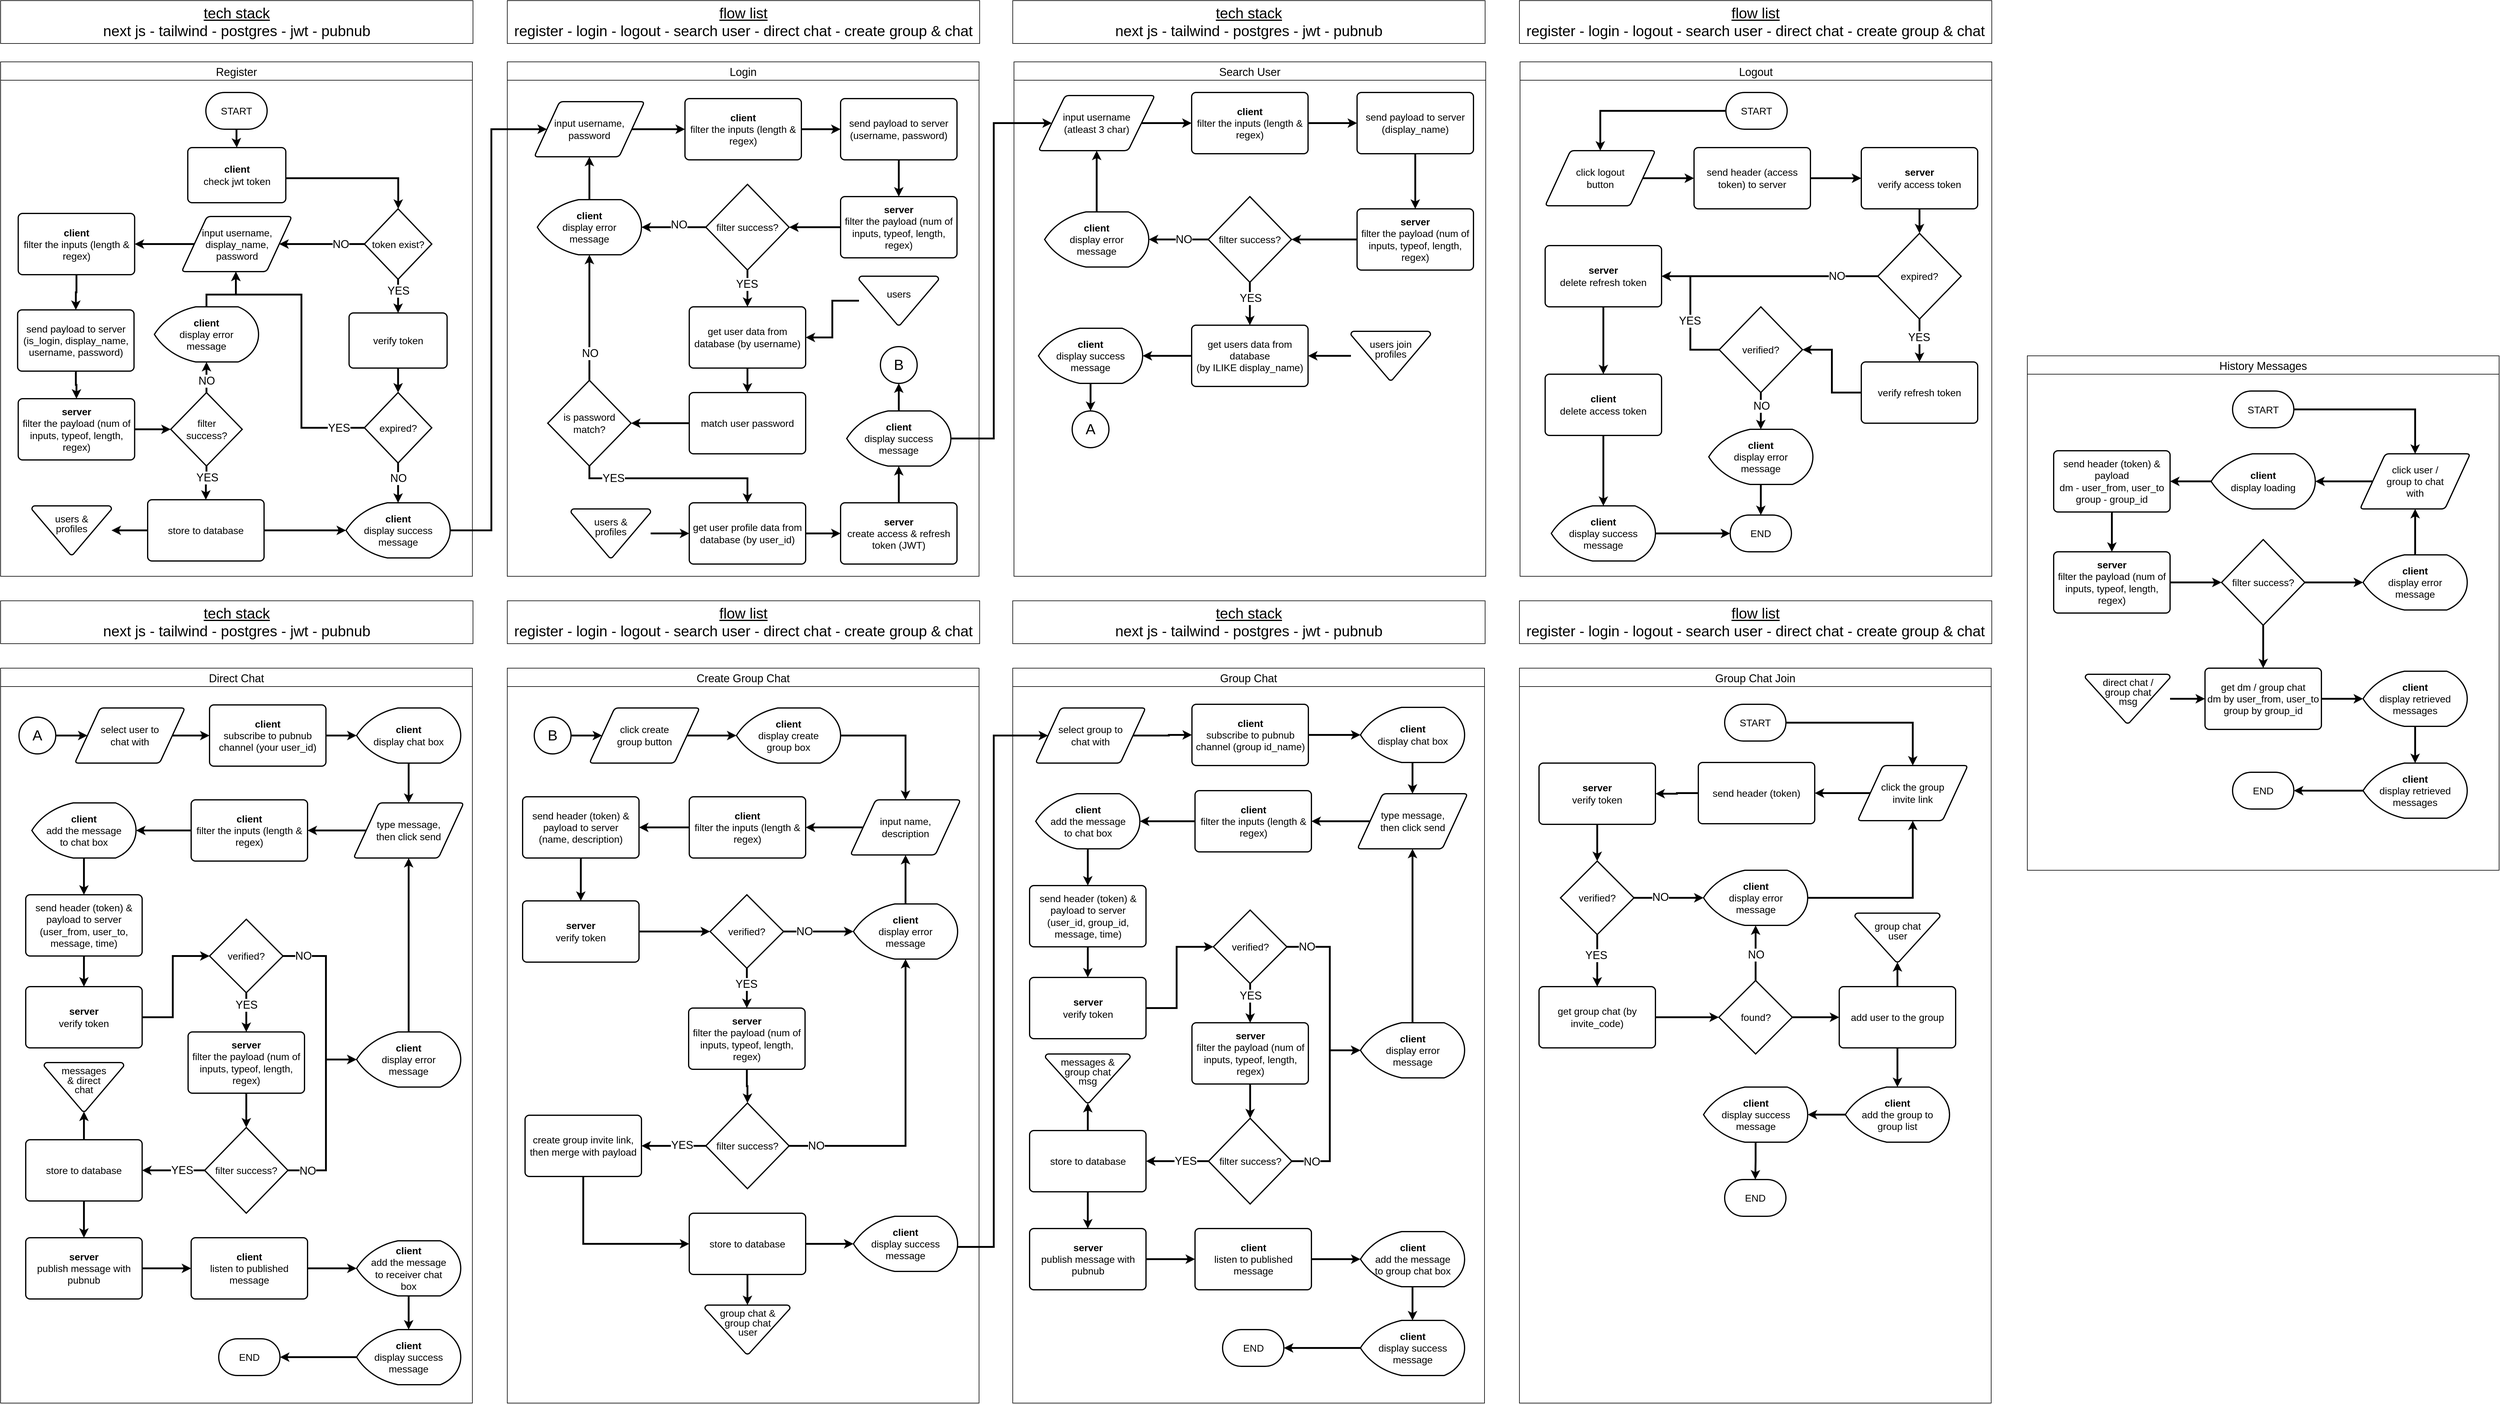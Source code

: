 <mxfile version="24.6.3" type="device">
  <diagram id="C5RBs43oDa-KdzZeNtuy" name="Page-1">
    <mxGraphModel dx="1035" dy="565" grid="1" gridSize="10" guides="1" tooltips="1" connect="1" arrows="1" fold="1" page="1" pageScale="1" pageWidth="827" pageHeight="1169" math="0" shadow="0">
      <root>
        <mxCell id="WIyWlLk6GJQsqaUBKTNV-0" />
        <mxCell id="WIyWlLk6GJQsqaUBKTNV-1" parent="WIyWlLk6GJQsqaUBKTNV-0" />
        <mxCell id="_3EE8X__OzSHqQlS0Vvo-11" value="Register" style="shape=table;startSize=30;container=1;collapsible=0;childLayout=tableLayout;fontSize=18;" parent="WIyWlLk6GJQsqaUBKTNV-1" vertex="1">
          <mxGeometry x="29" y="120" width="770" height="840" as="geometry" />
        </mxCell>
        <mxCell id="_3EE8X__OzSHqQlS0Vvo-12" value="" style="shape=tableRow;horizontal=0;startSize=0;swimlaneHead=0;swimlaneBody=0;strokeColor=inherit;top=0;left=0;bottom=0;right=0;collapsible=0;dropTarget=0;fillColor=none;points=[[0,0.5],[1,0.5]];portConstraint=eastwest;" parent="_3EE8X__OzSHqQlS0Vvo-11" vertex="1">
          <mxGeometry y="30" width="770" height="810" as="geometry" />
        </mxCell>
        <mxCell id="_3EE8X__OzSHqQlS0Vvo-13" value="" style="shape=partialRectangle;html=1;whiteSpace=wrap;connectable=0;strokeColor=inherit;overflow=hidden;fillColor=none;top=0;left=0;bottom=0;right=0;pointerEvents=1;" parent="_3EE8X__OzSHqQlS0Vvo-12" vertex="1">
          <mxGeometry width="770" height="810" as="geometry">
            <mxRectangle width="770" height="810" as="alternateBounds" />
          </mxGeometry>
        </mxCell>
        <mxCell id="_3EE8X__OzSHqQlS0Vvo-14" value="&lt;div&gt;&lt;font style=&quot;font-size: 24px;&quot;&gt;&lt;u&gt;tech stack&lt;/u&gt;&lt;/font&gt;&lt;/div&gt;&lt;div&gt;&lt;font style=&quot;font-size: 24px;&quot;&gt;next js - tailwind - postgres - jwt - pubnub&lt;/font&gt;&lt;br&gt;&lt;/div&gt;" style="rounded=0;whiteSpace=wrap;html=1;" parent="WIyWlLk6GJQsqaUBKTNV-1" vertex="1">
          <mxGeometry x="29" y="20" width="771" height="70" as="geometry" />
        </mxCell>
        <mxCell id="an1uXyHyDIEqWNbMvVYi-3" value="" style="edgeStyle=orthogonalEdgeStyle;rounded=0;orthogonalLoop=1;jettySize=auto;html=1;strokeWidth=3;" parent="WIyWlLk6GJQsqaUBKTNV-1" source="_3EE8X__OzSHqQlS0Vvo-15" target="an1uXyHyDIEqWNbMvVYi-1" edge="1">
          <mxGeometry relative="1" as="geometry" />
        </mxCell>
        <mxCell id="_3EE8X__OzSHqQlS0Vvo-15" value="&lt;font size=&quot;3&quot;&gt;START&lt;/font&gt;" style="strokeWidth=2;html=1;shape=mxgraph.flowchart.terminator;whiteSpace=wrap;" parent="WIyWlLk6GJQsqaUBKTNV-1" vertex="1">
          <mxGeometry x="364" y="170" width="100" height="60" as="geometry" />
        </mxCell>
        <mxCell id="_3EE8X__OzSHqQlS0Vvo-19" value="" style="edgeStyle=orthogonalEdgeStyle;rounded=0;orthogonalLoop=1;jettySize=auto;html=1;strokeWidth=3;" parent="WIyWlLk6GJQsqaUBKTNV-1" source="_3EE8X__OzSHqQlS0Vvo-16" target="_3EE8X__OzSHqQlS0Vvo-18" edge="1">
          <mxGeometry relative="1" as="geometry" />
        </mxCell>
        <mxCell id="_3EE8X__OzSHqQlS0Vvo-16" value="&lt;div style=&quot;padding-top: 0px; padding-left: 0px; padding-right: 0px;&quot; align=&quot;center&quot;&gt;&lt;font style=&quot;font-size: 16px;&quot;&gt;input username, display_name, password&lt;/font&gt;&lt;/div&gt;" style="shape=parallelogram;strokeWidth=2;perimeter=parallelogramPerimeter;rounded=1;arcSize=12;size=0.23;fixedWidth=0;autosize=0;expand=1;whiteSpace=wrap;html=1;align=center;labelBorderColor=none;textShadow=0;labelBackgroundColor=none;spacingLeft=0;spacingRight=0;spacing=32;" parent="WIyWlLk6GJQsqaUBKTNV-1" vertex="1">
          <mxGeometry x="324.5" y="372.5" width="180" height="90" as="geometry" />
        </mxCell>
        <mxCell id="_3EE8X__OzSHqQlS0Vvo-21" value="" style="edgeStyle=orthogonalEdgeStyle;rounded=0;orthogonalLoop=1;jettySize=auto;html=1;strokeWidth=3;" parent="WIyWlLk6GJQsqaUBKTNV-1" source="_3EE8X__OzSHqQlS0Vvo-18" target="_3EE8X__OzSHqQlS0Vvo-20" edge="1">
          <mxGeometry relative="1" as="geometry" />
        </mxCell>
        <mxCell id="_3EE8X__OzSHqQlS0Vvo-18" value="&lt;font size=&quot;3&quot;&gt;&lt;b&gt;client&lt;/b&gt;&lt;br&gt;filter the inputs (length &amp;amp; regex)&lt;/font&gt;" style="rounded=1;whiteSpace=wrap;html=1;absoluteArcSize=1;arcSize=14;strokeWidth=2;labelBorderColor=none;" parent="WIyWlLk6GJQsqaUBKTNV-1" vertex="1">
          <mxGeometry x="57.75" y="367.5" width="190" height="100" as="geometry" />
        </mxCell>
        <mxCell id="_3EE8X__OzSHqQlS0Vvo-23" value="" style="edgeStyle=orthogonalEdgeStyle;rounded=0;orthogonalLoop=1;jettySize=auto;html=1;strokeWidth=3;" parent="WIyWlLk6GJQsqaUBKTNV-1" source="_3EE8X__OzSHqQlS0Vvo-20" target="_3EE8X__OzSHqQlS0Vvo-22" edge="1">
          <mxGeometry relative="1" as="geometry" />
        </mxCell>
        <mxCell id="_3EE8X__OzSHqQlS0Vvo-20" value="&lt;font size=&quot;3&quot;&gt;send payload to server&lt;br&gt;(is_login, display_name, username, password)&lt;br&gt;&lt;/font&gt;" style="rounded=1;whiteSpace=wrap;html=1;absoluteArcSize=1;arcSize=14;strokeWidth=2;labelBorderColor=none;" parent="WIyWlLk6GJQsqaUBKTNV-1" vertex="1">
          <mxGeometry x="56.75" y="525" width="190" height="100" as="geometry" />
        </mxCell>
        <mxCell id="_3EE8X__OzSHqQlS0Vvo-31" value="" style="edgeStyle=orthogonalEdgeStyle;rounded=0;orthogonalLoop=1;jettySize=auto;html=1;strokeWidth=3;" parent="WIyWlLk6GJQsqaUBKTNV-1" source="_3EE8X__OzSHqQlS0Vvo-22" target="_3EE8X__OzSHqQlS0Vvo-30" edge="1">
          <mxGeometry relative="1" as="geometry" />
        </mxCell>
        <mxCell id="_3EE8X__OzSHqQlS0Vvo-22" value="&lt;font size=&quot;3&quot;&gt;&lt;b&gt;server&lt;/b&gt;&lt;br&gt;filter the payload (num of inputs, typeof, length, regex)&lt;br&gt;&lt;/font&gt;" style="rounded=1;whiteSpace=wrap;html=1;absoluteArcSize=1;arcSize=14;strokeWidth=2;labelBorderColor=none;" parent="WIyWlLk6GJQsqaUBKTNV-1" vertex="1">
          <mxGeometry x="57.75" y="670" width="190" height="100" as="geometry" />
        </mxCell>
        <mxCell id="_3EE8X__OzSHqQlS0Vvo-27" value="" style="edgeStyle=orthogonalEdgeStyle;rounded=0;orthogonalLoop=1;jettySize=auto;html=1;strokeWidth=3;" parent="WIyWlLk6GJQsqaUBKTNV-1" source="_3EE8X__OzSHqQlS0Vvo-24" target="_3EE8X__OzSHqQlS0Vvo-26" edge="1">
          <mxGeometry relative="1" as="geometry" />
        </mxCell>
        <mxCell id="_3EE8X__OzSHqQlS0Vvo-42" value="" style="edgeStyle=orthogonalEdgeStyle;rounded=0;orthogonalLoop=1;jettySize=auto;html=1;strokeWidth=3;" parent="WIyWlLk6GJQsqaUBKTNV-1" source="_3EE8X__OzSHqQlS0Vvo-24" target="_3EE8X__OzSHqQlS0Vvo-41" edge="1">
          <mxGeometry relative="1" as="geometry" />
        </mxCell>
        <mxCell id="_3EE8X__OzSHqQlS0Vvo-24" value="&lt;font size=&quot;3&quot;&gt;store to database&lt;br&gt;&lt;/font&gt;" style="rounded=1;whiteSpace=wrap;html=1;absoluteArcSize=1;arcSize=14;strokeWidth=2;labelBorderColor=none;" parent="WIyWlLk6GJQsqaUBKTNV-1" vertex="1">
          <mxGeometry x="269" y="835" width="190" height="100" as="geometry" />
        </mxCell>
        <mxCell id="_3EE8X__OzSHqQlS0Vvo-26" value="&lt;p style=&quot;line-height: 120%; padding-bottom: 0px; margin-top: 0px; margin-bottom: 20px;&quot;&gt;&lt;font size=&quot;3&quot;&gt;users &amp;amp; profiles&lt;br&gt;&lt;/font&gt;&lt;/p&gt;" style="strokeWidth=2;html=1;shape=mxgraph.flowchart.merge_or_storage;whiteSpace=wrap;labelBorderColor=none;spacing=22;verticalAlign=middle;horizontal=1;labelPosition=center;verticalLabelPosition=middle;align=center;" parent="WIyWlLk6GJQsqaUBKTNV-1" vertex="1">
          <mxGeometry x="80" y="845" width="130" height="80" as="geometry" />
        </mxCell>
        <mxCell id="_3EE8X__OzSHqQlS0Vvo-32" value="" style="edgeStyle=orthogonalEdgeStyle;rounded=0;orthogonalLoop=1;jettySize=auto;html=1;strokeWidth=3;" parent="WIyWlLk6GJQsqaUBKTNV-1" source="_3EE8X__OzSHqQlS0Vvo-30" target="_3EE8X__OzSHqQlS0Vvo-24" edge="1">
          <mxGeometry relative="1" as="geometry" />
        </mxCell>
        <mxCell id="_3EE8X__OzSHqQlS0Vvo-34" value="&lt;font style=&quot;font-size: 18px;&quot;&gt;YES&lt;/font&gt;" style="edgeLabel;html=1;align=center;verticalAlign=middle;resizable=0;points=[];" parent="_3EE8X__OzSHqQlS0Vvo-32" vertex="1" connectable="0">
          <mxGeometry x="-0.017" relative="1" as="geometry">
            <mxPoint x="1" y="-9" as="offset" />
          </mxGeometry>
        </mxCell>
        <mxCell id="_3EE8X__OzSHqQlS0Vvo-39" value="" style="edgeStyle=orthogonalEdgeStyle;rounded=0;orthogonalLoop=1;jettySize=auto;html=1;strokeWidth=3;" parent="WIyWlLk6GJQsqaUBKTNV-1" source="_3EE8X__OzSHqQlS0Vvo-30" target="_3EE8X__OzSHqQlS0Vvo-38" edge="1">
          <mxGeometry relative="1" as="geometry" />
        </mxCell>
        <mxCell id="_3EE8X__OzSHqQlS0Vvo-40" value="&lt;font style=&quot;font-size: 18px;&quot;&gt;NO&lt;/font&gt;" style="edgeLabel;html=1;align=center;verticalAlign=middle;resizable=0;points=[];" parent="_3EE8X__OzSHqQlS0Vvo-39" vertex="1" connectable="0">
          <mxGeometry x="-0.232" relative="1" as="geometry">
            <mxPoint as="offset" />
          </mxGeometry>
        </mxCell>
        <mxCell id="_3EE8X__OzSHqQlS0Vvo-30" value="&lt;font size=&quot;3&quot;&gt;filter success?&lt;/font&gt;" style="strokeWidth=2;html=1;shape=mxgraph.flowchart.decision;whiteSpace=wrap;spacing=22;" parent="WIyWlLk6GJQsqaUBKTNV-1" vertex="1">
          <mxGeometry x="306.63" y="660" width="116.75" height="120" as="geometry" />
        </mxCell>
        <mxCell id="_3EE8X__OzSHqQlS0Vvo-43" value="" style="edgeStyle=orthogonalEdgeStyle;rounded=0;orthogonalLoop=1;jettySize=auto;html=1;strokeWidth=3;" parent="WIyWlLk6GJQsqaUBKTNV-1" source="_3EE8X__OzSHqQlS0Vvo-38" target="_3EE8X__OzSHqQlS0Vvo-16" edge="1">
          <mxGeometry relative="1" as="geometry">
            <Array as="points">
              <mxPoint x="365" y="500" />
              <mxPoint x="413" y="500" />
            </Array>
          </mxGeometry>
        </mxCell>
        <mxCell id="_3EE8X__OzSHqQlS0Vvo-38" value="&lt;font size=&quot;3&quot;&gt;&lt;b&gt;client&lt;/b&gt;&lt;br&gt;display error message&lt;br&gt;&lt;/font&gt;" style="strokeWidth=2;html=1;shape=mxgraph.flowchart.display;whiteSpace=wrap;labelBorderColor=none;spacing=22;" parent="WIyWlLk6GJQsqaUBKTNV-1" vertex="1">
          <mxGeometry x="280" y="520" width="170" height="90" as="geometry" />
        </mxCell>
        <mxCell id="G7jmCf8zDLp_H4D1jOkU-4" value="" style="edgeStyle=orthogonalEdgeStyle;rounded=0;orthogonalLoop=1;jettySize=auto;html=1;strokeWidth=3;" parent="WIyWlLk6GJQsqaUBKTNV-1" source="_3EE8X__OzSHqQlS0Vvo-41" target="G7jmCf8zDLp_H4D1jOkU-3" edge="1">
          <mxGeometry relative="1" as="geometry">
            <Array as="points">
              <mxPoint x="830" y="885" />
              <mxPoint x="830" y="230" />
            </Array>
          </mxGeometry>
        </mxCell>
        <mxCell id="_3EE8X__OzSHqQlS0Vvo-41" value="&lt;font size=&quot;3&quot;&gt;&lt;b&gt;client&lt;/b&gt;&lt;br&gt;display success message&lt;br&gt;&lt;/font&gt;" style="strokeWidth=2;html=1;shape=mxgraph.flowchart.display;whiteSpace=wrap;labelBorderColor=none;spacing=22;" parent="WIyWlLk6GJQsqaUBKTNV-1" vertex="1">
          <mxGeometry x="592.75" y="840" width="170" height="90" as="geometry" />
        </mxCell>
        <mxCell id="G7jmCf8zDLp_H4D1jOkU-0" value="Login" style="shape=table;startSize=30;container=1;collapsible=0;childLayout=tableLayout;fontSize=18;" parent="WIyWlLk6GJQsqaUBKTNV-1" vertex="1">
          <mxGeometry x="856" y="120" width="770" height="840" as="geometry" />
        </mxCell>
        <mxCell id="G7jmCf8zDLp_H4D1jOkU-1" value="" style="shape=tableRow;horizontal=0;startSize=0;swimlaneHead=0;swimlaneBody=0;strokeColor=inherit;top=0;left=0;bottom=0;right=0;collapsible=0;dropTarget=0;fillColor=none;points=[[0,0.5],[1,0.5]];portConstraint=eastwest;" parent="G7jmCf8zDLp_H4D1jOkU-0" vertex="1">
          <mxGeometry y="30" width="770" height="810" as="geometry" />
        </mxCell>
        <mxCell id="G7jmCf8zDLp_H4D1jOkU-2" value="" style="shape=partialRectangle;html=1;whiteSpace=wrap;connectable=0;strokeColor=inherit;overflow=hidden;fillColor=none;top=0;left=0;bottom=0;right=0;pointerEvents=1;" parent="G7jmCf8zDLp_H4D1jOkU-1" vertex="1">
          <mxGeometry width="770" height="810" as="geometry">
            <mxRectangle width="770" height="810" as="alternateBounds" />
          </mxGeometry>
        </mxCell>
        <mxCell id="G7jmCf8zDLp_H4D1jOkU-6" value="" style="edgeStyle=orthogonalEdgeStyle;rounded=0;orthogonalLoop=1;jettySize=auto;html=1;strokeWidth=3;" parent="WIyWlLk6GJQsqaUBKTNV-1" source="G7jmCf8zDLp_H4D1jOkU-3" target="G7jmCf8zDLp_H4D1jOkU-5" edge="1">
          <mxGeometry relative="1" as="geometry" />
        </mxCell>
        <mxCell id="G7jmCf8zDLp_H4D1jOkU-3" value="&lt;div style=&quot;padding-top: 0px; padding-left: 0px; padding-right: 0px;&quot; align=&quot;center&quot;&gt;&lt;font style=&quot;font-size: 16px;&quot;&gt;input username, password&lt;/font&gt;&lt;/div&gt;" style="shape=parallelogram;strokeWidth=2;perimeter=parallelogramPerimeter;rounded=1;arcSize=12;size=0.23;fixedWidth=0;autosize=0;expand=1;whiteSpace=wrap;html=1;align=center;labelBorderColor=none;textShadow=0;labelBackgroundColor=none;spacingLeft=0;spacingRight=0;spacing=32;" parent="WIyWlLk6GJQsqaUBKTNV-1" vertex="1">
          <mxGeometry x="900" y="185" width="180" height="90" as="geometry" />
        </mxCell>
        <mxCell id="G7jmCf8zDLp_H4D1jOkU-8" value="" style="edgeStyle=orthogonalEdgeStyle;rounded=0;orthogonalLoop=1;jettySize=auto;html=1;strokeWidth=3;" parent="WIyWlLk6GJQsqaUBKTNV-1" source="G7jmCf8zDLp_H4D1jOkU-5" target="G7jmCf8zDLp_H4D1jOkU-7" edge="1">
          <mxGeometry relative="1" as="geometry" />
        </mxCell>
        <mxCell id="G7jmCf8zDLp_H4D1jOkU-5" value="&lt;font size=&quot;3&quot;&gt;&lt;b&gt;client&lt;/b&gt;&lt;br&gt;filter the inputs (length &amp;amp; regex)&lt;/font&gt;" style="rounded=1;whiteSpace=wrap;html=1;absoluteArcSize=1;arcSize=14;strokeWidth=2;labelBorderColor=none;" parent="WIyWlLk6GJQsqaUBKTNV-1" vertex="1">
          <mxGeometry x="1146" y="180" width="190" height="100" as="geometry" />
        </mxCell>
        <mxCell id="G7jmCf8zDLp_H4D1jOkU-10" value="" style="edgeStyle=orthogonalEdgeStyle;rounded=0;orthogonalLoop=1;jettySize=auto;html=1;strokeWidth=3;" parent="WIyWlLk6GJQsqaUBKTNV-1" source="G7jmCf8zDLp_H4D1jOkU-7" target="G7jmCf8zDLp_H4D1jOkU-9" edge="1">
          <mxGeometry relative="1" as="geometry" />
        </mxCell>
        <mxCell id="G7jmCf8zDLp_H4D1jOkU-7" value="&lt;font size=&quot;3&quot;&gt;send payload to server&lt;br&gt;(username, password)&lt;br&gt;&lt;/font&gt;" style="rounded=1;whiteSpace=wrap;html=1;absoluteArcSize=1;arcSize=14;strokeWidth=2;labelBorderColor=none;" parent="WIyWlLk6GJQsqaUBKTNV-1" vertex="1">
          <mxGeometry x="1400" y="180" width="190" height="100" as="geometry" />
        </mxCell>
        <mxCell id="G7jmCf8zDLp_H4D1jOkU-12" value="" style="edgeStyle=orthogonalEdgeStyle;rounded=0;orthogonalLoop=1;jettySize=auto;html=1;strokeWidth=3;" parent="WIyWlLk6GJQsqaUBKTNV-1" source="G7jmCf8zDLp_H4D1jOkU-9" target="G7jmCf8zDLp_H4D1jOkU-11" edge="1">
          <mxGeometry relative="1" as="geometry" />
        </mxCell>
        <mxCell id="G7jmCf8zDLp_H4D1jOkU-9" value="&lt;font size=&quot;3&quot;&gt;&lt;b&gt;server&lt;/b&gt;&lt;br&gt;filter the payload (num of inputs, typeof, length, regex)&lt;br&gt;&lt;/font&gt;" style="rounded=1;whiteSpace=wrap;html=1;absoluteArcSize=1;arcSize=14;strokeWidth=2;labelBorderColor=none;" parent="WIyWlLk6GJQsqaUBKTNV-1" vertex="1">
          <mxGeometry x="1400" y="340" width="190" height="100" as="geometry" />
        </mxCell>
        <mxCell id="G7jmCf8zDLp_H4D1jOkU-14" value="" style="edgeStyle=orthogonalEdgeStyle;rounded=0;orthogonalLoop=1;jettySize=auto;html=1;strokeWidth=3;" parent="WIyWlLk6GJQsqaUBKTNV-1" source="G7jmCf8zDLp_H4D1jOkU-11" target="G7jmCf8zDLp_H4D1jOkU-13" edge="1">
          <mxGeometry relative="1" as="geometry" />
        </mxCell>
        <mxCell id="G7jmCf8zDLp_H4D1jOkU-16" value="&lt;font style=&quot;font-size: 18px;&quot;&gt;NO&lt;/font&gt;" style="edgeLabel;html=1;align=center;verticalAlign=middle;resizable=0;points=[];" parent="G7jmCf8zDLp_H4D1jOkU-14" vertex="1" connectable="0">
          <mxGeometry x="-0.154" y="-4" relative="1" as="geometry">
            <mxPoint as="offset" />
          </mxGeometry>
        </mxCell>
        <mxCell id="G7jmCf8zDLp_H4D1jOkU-18" value="" style="edgeStyle=orthogonalEdgeStyle;rounded=0;orthogonalLoop=1;jettySize=auto;html=1;strokeWidth=3;" parent="WIyWlLk6GJQsqaUBKTNV-1" source="G7jmCf8zDLp_H4D1jOkU-11" target="G7jmCf8zDLp_H4D1jOkU-17" edge="1">
          <mxGeometry relative="1" as="geometry" />
        </mxCell>
        <mxCell id="G7jmCf8zDLp_H4D1jOkU-19" value="&lt;font style=&quot;font-size: 18px;&quot;&gt;YES&lt;/font&gt;" style="edgeLabel;html=1;align=center;verticalAlign=middle;resizable=0;points=[];" parent="G7jmCf8zDLp_H4D1jOkU-18" vertex="1" connectable="0">
          <mxGeometry x="-0.226" y="-1" relative="1" as="geometry">
            <mxPoint as="offset" />
          </mxGeometry>
        </mxCell>
        <mxCell id="G7jmCf8zDLp_H4D1jOkU-11" value="&lt;font size=&quot;3&quot;&gt;filter success?&lt;/font&gt;" style="strokeWidth=2;html=1;shape=mxgraph.flowchart.decision;whiteSpace=wrap;" parent="WIyWlLk6GJQsqaUBKTNV-1" vertex="1">
          <mxGeometry x="1180" y="320" width="136" height="140" as="geometry" />
        </mxCell>
        <mxCell id="G7jmCf8zDLp_H4D1jOkU-15" value="" style="edgeStyle=orthogonalEdgeStyle;rounded=0;orthogonalLoop=1;jettySize=auto;html=1;strokeWidth=3;" parent="WIyWlLk6GJQsqaUBKTNV-1" source="G7jmCf8zDLp_H4D1jOkU-13" target="G7jmCf8zDLp_H4D1jOkU-3" edge="1">
          <mxGeometry relative="1" as="geometry" />
        </mxCell>
        <mxCell id="G7jmCf8zDLp_H4D1jOkU-13" value="&lt;font size=&quot;3&quot;&gt;&lt;b&gt;client&lt;/b&gt;&lt;br&gt;display error message&lt;br&gt;&lt;/font&gt;" style="strokeWidth=2;html=1;shape=mxgraph.flowchart.display;whiteSpace=wrap;labelBorderColor=none;spacing=22;" parent="WIyWlLk6GJQsqaUBKTNV-1" vertex="1">
          <mxGeometry x="905" y="345" width="170" height="90" as="geometry" />
        </mxCell>
        <mxCell id="G7jmCf8zDLp_H4D1jOkU-23" value="" style="edgeStyle=orthogonalEdgeStyle;rounded=0;orthogonalLoop=1;jettySize=auto;html=1;strokeWidth=3;" parent="WIyWlLk6GJQsqaUBKTNV-1" source="G7jmCf8zDLp_H4D1jOkU-17" target="G7jmCf8zDLp_H4D1jOkU-22" edge="1">
          <mxGeometry relative="1" as="geometry" />
        </mxCell>
        <mxCell id="G7jmCf8zDLp_H4D1jOkU-17" value="&lt;font size=&quot;3&quot;&gt;get user data from database (by username)&lt;br&gt;&lt;/font&gt;" style="rounded=1;whiteSpace=wrap;html=1;absoluteArcSize=1;arcSize=14;strokeWidth=2;labelBorderColor=none;" parent="WIyWlLk6GJQsqaUBKTNV-1" vertex="1">
          <mxGeometry x="1153" y="520" width="190" height="100" as="geometry" />
        </mxCell>
        <mxCell id="G7jmCf8zDLp_H4D1jOkU-21" value="" style="edgeStyle=orthogonalEdgeStyle;rounded=0;orthogonalLoop=1;jettySize=auto;html=1;strokeWidth=3;" parent="WIyWlLk6GJQsqaUBKTNV-1" source="G7jmCf8zDLp_H4D1jOkU-20" target="G7jmCf8zDLp_H4D1jOkU-17" edge="1">
          <mxGeometry relative="1" as="geometry" />
        </mxCell>
        <mxCell id="G7jmCf8zDLp_H4D1jOkU-20" value="&lt;p style=&quot;line-height: 120%; padding-bottom: 0px; margin-top: 0px; margin-bottom: 20px;&quot;&gt;&lt;font size=&quot;3&quot;&gt;users&lt;br&gt;&lt;/font&gt;&lt;/p&gt;" style="strokeWidth=2;html=1;shape=mxgraph.flowchart.merge_or_storage;whiteSpace=wrap;labelBorderColor=none;spacing=22;verticalAlign=middle;horizontal=1;labelPosition=center;verticalLabelPosition=middle;align=center;" parent="WIyWlLk6GJQsqaUBKTNV-1" vertex="1">
          <mxGeometry x="1430" y="470" width="130" height="80" as="geometry" />
        </mxCell>
        <mxCell id="G7jmCf8zDLp_H4D1jOkU-25" value="" style="edgeStyle=orthogonalEdgeStyle;rounded=0;orthogonalLoop=1;jettySize=auto;html=1;strokeWidth=3;" parent="WIyWlLk6GJQsqaUBKTNV-1" source="G7jmCf8zDLp_H4D1jOkU-22" target="G7jmCf8zDLp_H4D1jOkU-24" edge="1">
          <mxGeometry relative="1" as="geometry" />
        </mxCell>
        <mxCell id="G7jmCf8zDLp_H4D1jOkU-22" value="&lt;font size=&quot;3&quot;&gt;match user password&lt;br&gt;&lt;/font&gt;" style="rounded=1;whiteSpace=wrap;html=1;absoluteArcSize=1;arcSize=14;strokeWidth=2;labelBorderColor=none;" parent="WIyWlLk6GJQsqaUBKTNV-1" vertex="1">
          <mxGeometry x="1153" y="660" width="190" height="100" as="geometry" />
        </mxCell>
        <mxCell id="G7jmCf8zDLp_H4D1jOkU-26" value="" style="edgeStyle=orthogonalEdgeStyle;rounded=0;orthogonalLoop=1;jettySize=auto;html=1;strokeWidth=3;" parent="WIyWlLk6GJQsqaUBKTNV-1" source="G7jmCf8zDLp_H4D1jOkU-24" target="G7jmCf8zDLp_H4D1jOkU-13" edge="1">
          <mxGeometry relative="1" as="geometry" />
        </mxCell>
        <mxCell id="G7jmCf8zDLp_H4D1jOkU-27" value="&lt;font style=&quot;font-size: 18px;&quot;&gt;NO&lt;/font&gt;" style="edgeLabel;html=1;align=center;verticalAlign=middle;resizable=0;points=[];" parent="G7jmCf8zDLp_H4D1jOkU-26" vertex="1" connectable="0">
          <mxGeometry x="-0.572" y="-1" relative="1" as="geometry">
            <mxPoint as="offset" />
          </mxGeometry>
        </mxCell>
        <mxCell id="G7jmCf8zDLp_H4D1jOkU-34" value="" style="edgeStyle=orthogonalEdgeStyle;rounded=0;orthogonalLoop=1;jettySize=auto;html=1;strokeWidth=3;" parent="WIyWlLk6GJQsqaUBKTNV-1" source="G7jmCf8zDLp_H4D1jOkU-24" target="G7jmCf8zDLp_H4D1jOkU-33" edge="1">
          <mxGeometry relative="1" as="geometry">
            <Array as="points">
              <mxPoint x="990" y="800" />
              <mxPoint x="1248" y="800" />
            </Array>
          </mxGeometry>
        </mxCell>
        <mxCell id="G7jmCf8zDLp_H4D1jOkU-35" value="&lt;font style=&quot;font-size: 18px;&quot;&gt;YES&lt;/font&gt;" style="edgeLabel;html=1;align=center;verticalAlign=middle;resizable=0;points=[];" parent="G7jmCf8zDLp_H4D1jOkU-34" vertex="1" connectable="0">
          <mxGeometry x="-0.226" relative="1" as="geometry">
            <mxPoint x="-64" as="offset" />
          </mxGeometry>
        </mxCell>
        <mxCell id="G7jmCf8zDLp_H4D1jOkU-24" value="&lt;font size=&quot;3&quot;&gt;is password match?&lt;br&gt;&lt;/font&gt;" style="strokeWidth=2;html=1;shape=mxgraph.flowchart.decision;whiteSpace=wrap;" parent="WIyWlLk6GJQsqaUBKTNV-1" vertex="1">
          <mxGeometry x="922" y="640" width="136" height="140" as="geometry" />
        </mxCell>
        <mxCell id="G7jmCf8zDLp_H4D1jOkU-43" value="" style="edgeStyle=orthogonalEdgeStyle;rounded=0;orthogonalLoop=1;jettySize=auto;html=1;strokeWidth=3;" parent="WIyWlLk6GJQsqaUBKTNV-1" source="G7jmCf8zDLp_H4D1jOkU-33" target="G7jmCf8zDLp_H4D1jOkU-42" edge="1">
          <mxGeometry relative="1" as="geometry" />
        </mxCell>
        <mxCell id="G7jmCf8zDLp_H4D1jOkU-33" value="&lt;font size=&quot;3&quot;&gt;get user profile data from database (by user_id)&lt;br&gt;&lt;/font&gt;" style="rounded=1;whiteSpace=wrap;html=1;absoluteArcSize=1;arcSize=14;strokeWidth=2;labelBorderColor=none;" parent="WIyWlLk6GJQsqaUBKTNV-1" vertex="1">
          <mxGeometry x="1153" y="840" width="190" height="100" as="geometry" />
        </mxCell>
        <mxCell id="G7jmCf8zDLp_H4D1jOkU-37" value="" style="edgeStyle=orthogonalEdgeStyle;rounded=0;orthogonalLoop=1;jettySize=auto;html=1;strokeWidth=3;" parent="WIyWlLk6GJQsqaUBKTNV-1" source="G7jmCf8zDLp_H4D1jOkU-36" target="G7jmCf8zDLp_H4D1jOkU-33" edge="1">
          <mxGeometry relative="1" as="geometry" />
        </mxCell>
        <mxCell id="G7jmCf8zDLp_H4D1jOkU-36" value="&lt;p style=&quot;line-height: 120%; padding-bottom: 0px; margin-top: 0px; margin-bottom: 20px;&quot;&gt;&lt;font size=&quot;3&quot;&gt;users &amp;amp; profiles&lt;br&gt;&lt;/font&gt;&lt;/p&gt;" style="strokeWidth=2;html=1;shape=mxgraph.flowchart.merge_or_storage;whiteSpace=wrap;labelBorderColor=none;spacing=22;verticalAlign=middle;horizontal=1;labelPosition=center;verticalLabelPosition=middle;align=center;" parent="WIyWlLk6GJQsqaUBKTNV-1" vertex="1">
          <mxGeometry x="960" y="850" width="130" height="80" as="geometry" />
        </mxCell>
        <mxCell id="FTuvNDVsQv9sABHEffth-39" value="" style="edgeStyle=orthogonalEdgeStyle;rounded=0;orthogonalLoop=1;jettySize=auto;html=1;strokeWidth=3;" parent="WIyWlLk6GJQsqaUBKTNV-1" source="G7jmCf8zDLp_H4D1jOkU-38" target="FTuvNDVsQv9sABHEffth-6" edge="1">
          <mxGeometry relative="1" as="geometry">
            <Array as="points">
              <mxPoint x="1650" y="735" />
              <mxPoint x="1650" y="220" />
            </Array>
          </mxGeometry>
        </mxCell>
        <mxCell id="FTuvNDVsQv9sABHEffth-102" value="" style="edgeStyle=orthogonalEdgeStyle;rounded=0;orthogonalLoop=1;jettySize=auto;html=1;strokeWidth=3;" parent="WIyWlLk6GJQsqaUBKTNV-1" source="G7jmCf8zDLp_H4D1jOkU-38" target="FTuvNDVsQv9sABHEffth-101" edge="1">
          <mxGeometry relative="1" as="geometry" />
        </mxCell>
        <mxCell id="G7jmCf8zDLp_H4D1jOkU-38" value="&lt;font size=&quot;3&quot;&gt;&lt;b&gt;client&lt;/b&gt;&lt;br&gt;display success message&lt;br&gt;&lt;/font&gt;" style="strokeWidth=2;html=1;shape=mxgraph.flowchart.display;whiteSpace=wrap;labelBorderColor=none;spacing=22;" parent="WIyWlLk6GJQsqaUBKTNV-1" vertex="1">
          <mxGeometry x="1410" y="690" width="170" height="90" as="geometry" />
        </mxCell>
        <mxCell id="G7jmCf8zDLp_H4D1jOkU-40" value="&lt;div&gt;&lt;font style=&quot;font-size: 24px;&quot;&gt;&lt;u&gt;flow list&lt;br&gt;&lt;/u&gt;&lt;/font&gt;&lt;/div&gt;&lt;div&gt;&lt;font style=&quot;font-size: 24px;&quot;&gt;register - login - logout - search user - direct chat - create group &amp;amp; chat&lt;/font&gt;&lt;br&gt;&lt;/div&gt;" style="rounded=0;whiteSpace=wrap;html=1;" parent="WIyWlLk6GJQsqaUBKTNV-1" vertex="1">
          <mxGeometry x="856" y="20" width="771" height="70" as="geometry" />
        </mxCell>
        <mxCell id="G7jmCf8zDLp_H4D1jOkU-44" value="" style="edgeStyle=orthogonalEdgeStyle;rounded=0;orthogonalLoop=1;jettySize=auto;html=1;strokeWidth=3;" parent="WIyWlLk6GJQsqaUBKTNV-1" source="G7jmCf8zDLp_H4D1jOkU-42" target="G7jmCf8zDLp_H4D1jOkU-38" edge="1">
          <mxGeometry relative="1" as="geometry" />
        </mxCell>
        <mxCell id="G7jmCf8zDLp_H4D1jOkU-42" value="&lt;font size=&quot;3&quot;&gt;&lt;b&gt;server&lt;/b&gt;&lt;br&gt;create access &amp;amp; refresh token (JWT)&lt;br&gt;&lt;/font&gt;" style="rounded=1;whiteSpace=wrap;html=1;absoluteArcSize=1;arcSize=14;strokeWidth=2;labelBorderColor=none;" parent="WIyWlLk6GJQsqaUBKTNV-1" vertex="1">
          <mxGeometry x="1400" y="840" width="190" height="100" as="geometry" />
        </mxCell>
        <mxCell id="G7jmCf8zDLp_H4D1jOkU-45" value="Logout" style="shape=table;startSize=30;container=1;collapsible=0;childLayout=tableLayout;fontSize=18;" parent="WIyWlLk6GJQsqaUBKTNV-1" vertex="1">
          <mxGeometry x="2509" y="120" width="770" height="840" as="geometry" />
        </mxCell>
        <mxCell id="G7jmCf8zDLp_H4D1jOkU-46" value="" style="shape=tableRow;horizontal=0;startSize=0;swimlaneHead=0;swimlaneBody=0;strokeColor=inherit;top=0;left=0;bottom=0;right=0;collapsible=0;dropTarget=0;fillColor=none;points=[[0,0.5],[1,0.5]];portConstraint=eastwest;" parent="G7jmCf8zDLp_H4D1jOkU-45" vertex="1">
          <mxGeometry y="30" width="770" height="810" as="geometry" />
        </mxCell>
        <mxCell id="G7jmCf8zDLp_H4D1jOkU-47" value="" style="shape=partialRectangle;html=1;whiteSpace=wrap;connectable=0;strokeColor=inherit;overflow=hidden;fillColor=none;top=0;left=0;bottom=0;right=0;pointerEvents=1;" parent="G7jmCf8zDLp_H4D1jOkU-46" vertex="1">
          <mxGeometry width="770" height="810" as="geometry">
            <mxRectangle width="770" height="810" as="alternateBounds" />
          </mxGeometry>
        </mxCell>
        <mxCell id="G7jmCf8zDLp_H4D1jOkU-51" value="" style="edgeStyle=orthogonalEdgeStyle;rounded=0;orthogonalLoop=1;jettySize=auto;html=1;strokeWidth=3;" parent="WIyWlLk6GJQsqaUBKTNV-1" source="G7jmCf8zDLp_H4D1jOkU-48" target="G7jmCf8zDLp_H4D1jOkU-50" edge="1">
          <mxGeometry relative="1" as="geometry" />
        </mxCell>
        <mxCell id="G7jmCf8zDLp_H4D1jOkU-48" value="&lt;div style=&quot;padding-top: 0px; padding-left: 0px; padding-right: 0px;&quot; align=&quot;center&quot;&gt;&lt;font style=&quot;font-size: 16px;&quot;&gt;click logout button&lt;br&gt;&lt;/font&gt;&lt;/div&gt;" style="shape=parallelogram;strokeWidth=2;perimeter=parallelogramPerimeter;rounded=1;arcSize=12;size=0.23;fixedWidth=0;autosize=0;expand=1;whiteSpace=wrap;html=1;align=center;labelBorderColor=none;textShadow=0;labelBackgroundColor=none;spacingLeft=0;spacingRight=0;spacing=32;" parent="WIyWlLk6GJQsqaUBKTNV-1" vertex="1">
          <mxGeometry x="2550" y="265" width="180" height="90" as="geometry" />
        </mxCell>
        <mxCell id="G7jmCf8zDLp_H4D1jOkU-53" value="" style="edgeStyle=orthogonalEdgeStyle;rounded=0;orthogonalLoop=1;jettySize=auto;html=1;strokeWidth=3;" parent="WIyWlLk6GJQsqaUBKTNV-1" source="G7jmCf8zDLp_H4D1jOkU-50" target="G7jmCf8zDLp_H4D1jOkU-52" edge="1">
          <mxGeometry relative="1" as="geometry" />
        </mxCell>
        <mxCell id="G7jmCf8zDLp_H4D1jOkU-50" value="&lt;font size=&quot;3&quot;&gt;send header (access token) to server&lt;br&gt;&lt;/font&gt;" style="rounded=1;whiteSpace=wrap;html=1;absoluteArcSize=1;arcSize=14;strokeWidth=2;labelBorderColor=none;" parent="WIyWlLk6GJQsqaUBKTNV-1" vertex="1">
          <mxGeometry x="2793" y="260" width="190" height="100" as="geometry" />
        </mxCell>
        <mxCell id="G7jmCf8zDLp_H4D1jOkU-55" value="" style="edgeStyle=orthogonalEdgeStyle;rounded=0;orthogonalLoop=1;jettySize=auto;html=1;strokeWidth=3;" parent="WIyWlLk6GJQsqaUBKTNV-1" source="G7jmCf8zDLp_H4D1jOkU-52" target="G7jmCf8zDLp_H4D1jOkU-54" edge="1">
          <mxGeometry relative="1" as="geometry" />
        </mxCell>
        <mxCell id="G7jmCf8zDLp_H4D1jOkU-52" value="&lt;font size=&quot;3&quot;&gt;&lt;b&gt;server&lt;/b&gt;&lt;br&gt;verify access token&lt;br&gt;&lt;/font&gt;" style="rounded=1;whiteSpace=wrap;html=1;absoluteArcSize=1;arcSize=14;strokeWidth=2;labelBorderColor=none;" parent="WIyWlLk6GJQsqaUBKTNV-1" vertex="1">
          <mxGeometry x="3066" y="260" width="190" height="100" as="geometry" />
        </mxCell>
        <mxCell id="G7jmCf8zDLp_H4D1jOkU-61" value="" style="edgeStyle=orthogonalEdgeStyle;rounded=0;orthogonalLoop=1;jettySize=auto;html=1;strokeWidth=3;" parent="WIyWlLk6GJQsqaUBKTNV-1" source="G7jmCf8zDLp_H4D1jOkU-54" target="G7jmCf8zDLp_H4D1jOkU-59" edge="1">
          <mxGeometry relative="1" as="geometry" />
        </mxCell>
        <mxCell id="G7jmCf8zDLp_H4D1jOkU-66" value="&lt;font style=&quot;font-size: 18px;&quot;&gt;YES&lt;/font&gt;" style="edgeLabel;html=1;align=center;verticalAlign=middle;resizable=0;points=[];" parent="G7jmCf8zDLp_H4D1jOkU-61" vertex="1" connectable="0">
          <mxGeometry x="-0.144" y="-1" relative="1" as="geometry">
            <mxPoint as="offset" />
          </mxGeometry>
        </mxCell>
        <mxCell id="an1uXyHyDIEqWNbMvVYi-27" value="" style="edgeStyle=orthogonalEdgeStyle;rounded=0;orthogonalLoop=1;jettySize=auto;html=1;strokeWidth=3;" parent="WIyWlLk6GJQsqaUBKTNV-1" source="G7jmCf8zDLp_H4D1jOkU-54" target="G7jmCf8zDLp_H4D1jOkU-65" edge="1">
          <mxGeometry relative="1" as="geometry" />
        </mxCell>
        <mxCell id="an1uXyHyDIEqWNbMvVYi-35" value="&lt;font style=&quot;font-size: 18px;&quot;&gt;NO&lt;/font&gt;" style="edgeLabel;html=1;align=center;verticalAlign=middle;resizable=0;points=[];" parent="an1uXyHyDIEqWNbMvVYi-27" vertex="1" connectable="0">
          <mxGeometry x="-0.621" relative="1" as="geometry">
            <mxPoint as="offset" />
          </mxGeometry>
        </mxCell>
        <mxCell id="G7jmCf8zDLp_H4D1jOkU-54" value="&lt;font size=&quot;3&quot;&gt;expired?&lt;/font&gt;" style="strokeWidth=2;html=1;shape=mxgraph.flowchart.decision;whiteSpace=wrap;" parent="WIyWlLk6GJQsqaUBKTNV-1" vertex="1">
          <mxGeometry x="3093" y="400" width="136" height="140" as="geometry" />
        </mxCell>
        <mxCell id="an1uXyHyDIEqWNbMvVYi-28" value="" style="edgeStyle=orthogonalEdgeStyle;rounded=0;orthogonalLoop=1;jettySize=auto;html=1;strokeWidth=3;" parent="WIyWlLk6GJQsqaUBKTNV-1" source="G7jmCf8zDLp_H4D1jOkU-59" target="an1uXyHyDIEqWNbMvVYi-24" edge="1">
          <mxGeometry relative="1" as="geometry" />
        </mxCell>
        <mxCell id="G7jmCf8zDLp_H4D1jOkU-59" value="&lt;font size=&quot;3&quot;&gt;verify refresh token&lt;br&gt;&lt;/font&gt;" style="rounded=1;whiteSpace=wrap;html=1;absoluteArcSize=1;arcSize=14;strokeWidth=2;labelBorderColor=none;" parent="WIyWlLk6GJQsqaUBKTNV-1" vertex="1">
          <mxGeometry x="3066" y="610" width="190" height="100" as="geometry" />
        </mxCell>
        <mxCell id="G7jmCf8zDLp_H4D1jOkU-71" value="" style="edgeStyle=orthogonalEdgeStyle;rounded=0;orthogonalLoop=1;jettySize=auto;html=1;strokeWidth=3;" parent="WIyWlLk6GJQsqaUBKTNV-1" source="G7jmCf8zDLp_H4D1jOkU-65" target="G7jmCf8zDLp_H4D1jOkU-70" edge="1">
          <mxGeometry relative="1" as="geometry" />
        </mxCell>
        <mxCell id="G7jmCf8zDLp_H4D1jOkU-65" value="&lt;font size=&quot;3&quot;&gt;&lt;b&gt;server&lt;/b&gt;&lt;br&gt;delete refresh token&lt;br&gt;&lt;/font&gt;" style="rounded=1;whiteSpace=wrap;html=1;absoluteArcSize=1;arcSize=14;strokeWidth=2;labelBorderColor=none;" parent="WIyWlLk6GJQsqaUBKTNV-1" vertex="1">
          <mxGeometry x="2550" y="420" width="190" height="100" as="geometry" />
        </mxCell>
        <mxCell id="FTuvNDVsQv9sABHEffth-99" value="" style="edgeStyle=orthogonalEdgeStyle;rounded=0;orthogonalLoop=1;jettySize=auto;html=1;strokeWidth=3;" parent="WIyWlLk6GJQsqaUBKTNV-1" source="G7jmCf8zDLp_H4D1jOkU-68" target="FTuvNDVsQv9sABHEffth-98" edge="1">
          <mxGeometry relative="1" as="geometry" />
        </mxCell>
        <mxCell id="G7jmCf8zDLp_H4D1jOkU-68" value="&lt;font size=&quot;3&quot;&gt;&lt;b&gt;client&lt;/b&gt;&lt;br&gt;display success message&lt;br&gt;&lt;/font&gt;" style="strokeWidth=2;html=1;shape=mxgraph.flowchart.display;whiteSpace=wrap;labelBorderColor=none;spacing=22;" parent="WIyWlLk6GJQsqaUBKTNV-1" vertex="1">
          <mxGeometry x="2560" y="845" width="170" height="90" as="geometry" />
        </mxCell>
        <mxCell id="G7jmCf8zDLp_H4D1jOkU-72" value="" style="edgeStyle=orthogonalEdgeStyle;rounded=0;orthogonalLoop=1;jettySize=auto;html=1;strokeWidth=3;" parent="WIyWlLk6GJQsqaUBKTNV-1" source="G7jmCf8zDLp_H4D1jOkU-70" target="G7jmCf8zDLp_H4D1jOkU-68" edge="1">
          <mxGeometry relative="1" as="geometry" />
        </mxCell>
        <mxCell id="G7jmCf8zDLp_H4D1jOkU-70" value="&lt;font size=&quot;3&quot;&gt;&lt;b&gt;client&lt;/b&gt;&lt;br&gt;delete access token&lt;br&gt;&lt;/font&gt;" style="rounded=1;whiteSpace=wrap;html=1;absoluteArcSize=1;arcSize=14;strokeWidth=2;labelBorderColor=none;" parent="WIyWlLk6GJQsqaUBKTNV-1" vertex="1">
          <mxGeometry x="2550" y="630" width="190" height="100" as="geometry" />
        </mxCell>
        <mxCell id="FTuvNDVsQv9sABHEffth-0" value="Search User" style="shape=table;startSize=30;container=1;collapsible=0;childLayout=tableLayout;fontSize=18;" parent="WIyWlLk6GJQsqaUBKTNV-1" vertex="1">
          <mxGeometry x="1683" y="120" width="770" height="840" as="geometry" />
        </mxCell>
        <mxCell id="FTuvNDVsQv9sABHEffth-1" value="" style="shape=tableRow;horizontal=0;startSize=0;swimlaneHead=0;swimlaneBody=0;strokeColor=inherit;top=0;left=0;bottom=0;right=0;collapsible=0;dropTarget=0;fillColor=none;points=[[0,0.5],[1,0.5]];portConstraint=eastwest;" parent="FTuvNDVsQv9sABHEffth-0" vertex="1">
          <mxGeometry y="30" width="770" height="810" as="geometry" />
        </mxCell>
        <mxCell id="FTuvNDVsQv9sABHEffth-2" value="" style="shape=partialRectangle;html=1;whiteSpace=wrap;connectable=0;strokeColor=inherit;overflow=hidden;fillColor=none;top=0;left=0;bottom=0;right=0;pointerEvents=1;" parent="FTuvNDVsQv9sABHEffth-1" vertex="1">
          <mxGeometry width="770" height="810" as="geometry">
            <mxRectangle width="770" height="810" as="alternateBounds" />
          </mxGeometry>
        </mxCell>
        <mxCell id="FTuvNDVsQv9sABHEffth-10" value="" style="edgeStyle=orthogonalEdgeStyle;rounded=0;orthogonalLoop=1;jettySize=auto;html=1;strokeWidth=3;" parent="WIyWlLk6GJQsqaUBKTNV-1" source="FTuvNDVsQv9sABHEffth-6" target="FTuvNDVsQv9sABHEffth-8" edge="1">
          <mxGeometry relative="1" as="geometry" />
        </mxCell>
        <mxCell id="FTuvNDVsQv9sABHEffth-6" value="&lt;div style=&quot;padding-top: 0px; padding-left: 0px; padding-right: 0px;&quot; align=&quot;center&quot;&gt;&lt;font style=&quot;font-size: 16px;&quot;&gt;input username (atleast 3 char)&lt;br&gt;&lt;/font&gt;&lt;/div&gt;" style="shape=parallelogram;strokeWidth=2;perimeter=parallelogramPerimeter;rounded=1;arcSize=12;size=0.23;fixedWidth=0;autosize=0;expand=1;whiteSpace=wrap;html=1;align=center;labelBorderColor=none;textShadow=0;labelBackgroundColor=none;spacingLeft=0;spacingRight=0;spacing=32;" parent="WIyWlLk6GJQsqaUBKTNV-1" vertex="1">
          <mxGeometry x="1723" y="175" width="190" height="90" as="geometry" />
        </mxCell>
        <mxCell id="FTuvNDVsQv9sABHEffth-12" value="" style="edgeStyle=orthogonalEdgeStyle;rounded=0;orthogonalLoop=1;jettySize=auto;html=1;strokeWidth=3;" parent="WIyWlLk6GJQsqaUBKTNV-1" source="FTuvNDVsQv9sABHEffth-8" target="FTuvNDVsQv9sABHEffth-11" edge="1">
          <mxGeometry relative="1" as="geometry" />
        </mxCell>
        <mxCell id="FTuvNDVsQv9sABHEffth-8" value="&lt;font size=&quot;3&quot;&gt;&lt;b&gt;client&lt;/b&gt;&lt;br&gt;filter the inputs (length &amp;amp; regex)&lt;/font&gt;" style="rounded=1;whiteSpace=wrap;html=1;absoluteArcSize=1;arcSize=14;strokeWidth=2;labelBorderColor=none;" parent="WIyWlLk6GJQsqaUBKTNV-1" vertex="1">
          <mxGeometry x="1973" y="170" width="190" height="100" as="geometry" />
        </mxCell>
        <mxCell id="FTuvNDVsQv9sABHEffth-17" value="" style="edgeStyle=orthogonalEdgeStyle;rounded=0;orthogonalLoop=1;jettySize=auto;html=1;strokeWidth=3;" parent="WIyWlLk6GJQsqaUBKTNV-1" source="FTuvNDVsQv9sABHEffth-11" target="FTuvNDVsQv9sABHEffth-14" edge="1">
          <mxGeometry relative="1" as="geometry" />
        </mxCell>
        <mxCell id="FTuvNDVsQv9sABHEffth-11" value="&lt;font size=&quot;3&quot;&gt;send payload to server&lt;br&gt;(display_name)&lt;br&gt;&lt;/font&gt;" style="rounded=1;whiteSpace=wrap;html=1;absoluteArcSize=1;arcSize=14;strokeWidth=2;labelBorderColor=none;" parent="WIyWlLk6GJQsqaUBKTNV-1" vertex="1">
          <mxGeometry x="2243" y="170" width="190" height="100" as="geometry" />
        </mxCell>
        <mxCell id="FTuvNDVsQv9sABHEffth-18" value="" style="edgeStyle=orthogonalEdgeStyle;rounded=0;orthogonalLoop=1;jettySize=auto;html=1;strokeWidth=3;" parent="WIyWlLk6GJQsqaUBKTNV-1" source="FTuvNDVsQv9sABHEffth-14" target="FTuvNDVsQv9sABHEffth-15" edge="1">
          <mxGeometry relative="1" as="geometry" />
        </mxCell>
        <mxCell id="FTuvNDVsQv9sABHEffth-14" value="&lt;font size=&quot;3&quot;&gt;&lt;b&gt;server&lt;/b&gt;&lt;br&gt;filter the payload (num of inputs, typeof, length, regex)&lt;br&gt;&lt;/font&gt;" style="rounded=1;whiteSpace=wrap;html=1;absoluteArcSize=1;arcSize=14;strokeWidth=2;labelBorderColor=none;" parent="WIyWlLk6GJQsqaUBKTNV-1" vertex="1">
          <mxGeometry x="2243" y="360" width="190" height="100" as="geometry" />
        </mxCell>
        <mxCell id="FTuvNDVsQv9sABHEffth-19" value="" style="edgeStyle=orthogonalEdgeStyle;rounded=0;orthogonalLoop=1;jettySize=auto;html=1;strokeWidth=3;" parent="WIyWlLk6GJQsqaUBKTNV-1" source="FTuvNDVsQv9sABHEffth-15" target="FTuvNDVsQv9sABHEffth-16" edge="1">
          <mxGeometry relative="1" as="geometry" />
        </mxCell>
        <mxCell id="FTuvNDVsQv9sABHEffth-23" value="&lt;font style=&quot;font-size: 18px;&quot;&gt;NO&lt;/font&gt;" style="edgeLabel;html=1;align=center;verticalAlign=middle;resizable=0;points=[];" parent="FTuvNDVsQv9sABHEffth-19" vertex="1" connectable="0">
          <mxGeometry x="-0.182" relative="1" as="geometry">
            <mxPoint x="-1" as="offset" />
          </mxGeometry>
        </mxCell>
        <mxCell id="FTuvNDVsQv9sABHEffth-27" value="" style="edgeStyle=orthogonalEdgeStyle;rounded=0;orthogonalLoop=1;jettySize=auto;html=1;strokeWidth=3;" parent="WIyWlLk6GJQsqaUBKTNV-1" source="FTuvNDVsQv9sABHEffth-15" target="FTuvNDVsQv9sABHEffth-26" edge="1">
          <mxGeometry relative="1" as="geometry" />
        </mxCell>
        <mxCell id="FTuvNDVsQv9sABHEffth-28" value="&lt;font style=&quot;font-size: 18px;&quot;&gt;YES&lt;/font&gt;" style="edgeLabel;html=1;align=center;verticalAlign=middle;resizable=0;points=[];" parent="FTuvNDVsQv9sABHEffth-27" vertex="1" connectable="0">
          <mxGeometry x="-0.265" y="1" relative="1" as="geometry">
            <mxPoint as="offset" />
          </mxGeometry>
        </mxCell>
        <mxCell id="FTuvNDVsQv9sABHEffth-15" value="&lt;font size=&quot;3&quot;&gt;filter success?&lt;/font&gt;" style="strokeWidth=2;html=1;shape=mxgraph.flowchart.decision;whiteSpace=wrap;" parent="WIyWlLk6GJQsqaUBKTNV-1" vertex="1">
          <mxGeometry x="2000" y="340" width="136" height="140" as="geometry" />
        </mxCell>
        <mxCell id="FTuvNDVsQv9sABHEffth-25" value="" style="edgeStyle=orthogonalEdgeStyle;rounded=0;orthogonalLoop=1;jettySize=auto;html=1;strokeWidth=3;" parent="WIyWlLk6GJQsqaUBKTNV-1" source="FTuvNDVsQv9sABHEffth-16" target="FTuvNDVsQv9sABHEffth-6" edge="1">
          <mxGeometry relative="1" as="geometry" />
        </mxCell>
        <mxCell id="FTuvNDVsQv9sABHEffth-16" value="&lt;font size=&quot;3&quot;&gt;&lt;b&gt;client&lt;/b&gt;&lt;br&gt;display error message&lt;br&gt;&lt;/font&gt;" style="strokeWidth=2;html=1;shape=mxgraph.flowchart.display;whiteSpace=wrap;labelBorderColor=none;spacing=22;" parent="WIyWlLk6GJQsqaUBKTNV-1" vertex="1">
          <mxGeometry x="1733" y="365" width="170" height="90" as="geometry" />
        </mxCell>
        <mxCell id="FTuvNDVsQv9sABHEffth-33" value="" style="edgeStyle=orthogonalEdgeStyle;rounded=0;orthogonalLoop=1;jettySize=auto;html=1;strokeWidth=3;" parent="WIyWlLk6GJQsqaUBKTNV-1" source="FTuvNDVsQv9sABHEffth-26" target="FTuvNDVsQv9sABHEffth-31" edge="1">
          <mxGeometry relative="1" as="geometry" />
        </mxCell>
        <mxCell id="FTuvNDVsQv9sABHEffth-26" value="&lt;font size=&quot;3&quot;&gt;get users data from database &lt;br&gt;(by ILIKE display_name)&lt;br&gt;&lt;/font&gt;" style="rounded=1;whiteSpace=wrap;html=1;absoluteArcSize=1;arcSize=14;strokeWidth=2;labelBorderColor=none;" parent="WIyWlLk6GJQsqaUBKTNV-1" vertex="1">
          <mxGeometry x="1973" y="550" width="190" height="100" as="geometry" />
        </mxCell>
        <mxCell id="FTuvNDVsQv9sABHEffth-30" value="" style="edgeStyle=orthogonalEdgeStyle;rounded=0;orthogonalLoop=1;jettySize=auto;html=1;strokeWidth=3;" parent="WIyWlLk6GJQsqaUBKTNV-1" source="FTuvNDVsQv9sABHEffth-29" target="FTuvNDVsQv9sABHEffth-26" edge="1">
          <mxGeometry relative="1" as="geometry" />
        </mxCell>
        <mxCell id="FTuvNDVsQv9sABHEffth-29" value="&lt;p style=&quot;line-height: 120%; padding-bottom: 0px; margin-top: 0px; margin-bottom: 20px;&quot;&gt;&lt;font size=&quot;3&quot;&gt;users join profiles&lt;br&gt;&lt;/font&gt;&lt;/p&gt;" style="strokeWidth=2;html=1;shape=mxgraph.flowchart.merge_or_storage;whiteSpace=wrap;labelBorderColor=none;spacing=22;verticalAlign=middle;horizontal=1;labelPosition=center;verticalLabelPosition=middle;align=center;" parent="WIyWlLk6GJQsqaUBKTNV-1" vertex="1">
          <mxGeometry x="2233" y="560" width="130" height="80" as="geometry" />
        </mxCell>
        <mxCell id="FTuvNDVsQv9sABHEffth-38" value="" style="edgeStyle=orthogonalEdgeStyle;rounded=0;orthogonalLoop=1;jettySize=auto;html=1;strokeWidth=3;" parent="WIyWlLk6GJQsqaUBKTNV-1" source="FTuvNDVsQv9sABHEffth-31" target="FTuvNDVsQv9sABHEffth-37" edge="1">
          <mxGeometry relative="1" as="geometry" />
        </mxCell>
        <mxCell id="FTuvNDVsQv9sABHEffth-31" value="&lt;font size=&quot;3&quot;&gt;&lt;b&gt;client&lt;/b&gt;&lt;br&gt;display success message&lt;br&gt;&lt;/font&gt;" style="strokeWidth=2;html=1;shape=mxgraph.flowchart.display;whiteSpace=wrap;labelBorderColor=none;spacing=22;" parent="WIyWlLk6GJQsqaUBKTNV-1" vertex="1">
          <mxGeometry x="1723" y="555" width="170" height="90" as="geometry" />
        </mxCell>
        <mxCell id="FTuvNDVsQv9sABHEffth-34" value="Direct Chat" style="shape=table;startSize=30;container=1;collapsible=0;childLayout=tableLayout;fontSize=18;" parent="WIyWlLk6GJQsqaUBKTNV-1" vertex="1">
          <mxGeometry x="29" y="1110" width="770" height="1200" as="geometry" />
        </mxCell>
        <mxCell id="FTuvNDVsQv9sABHEffth-35" value="" style="shape=tableRow;horizontal=0;startSize=0;swimlaneHead=0;swimlaneBody=0;strokeColor=inherit;top=0;left=0;bottom=0;right=0;collapsible=0;dropTarget=0;fillColor=none;points=[[0,0.5],[1,0.5]];portConstraint=eastwest;" parent="FTuvNDVsQv9sABHEffth-34" vertex="1">
          <mxGeometry y="30" width="770" height="1170" as="geometry" />
        </mxCell>
        <mxCell id="FTuvNDVsQv9sABHEffth-36" value="" style="shape=partialRectangle;html=1;whiteSpace=wrap;connectable=0;strokeColor=inherit;overflow=hidden;fillColor=none;top=0;left=0;bottom=0;right=0;pointerEvents=1;" parent="FTuvNDVsQv9sABHEffth-35" vertex="1">
          <mxGeometry width="770" height="1170" as="geometry">
            <mxRectangle width="770" height="1170" as="alternateBounds" />
          </mxGeometry>
        </mxCell>
        <mxCell id="FTuvNDVsQv9sABHEffth-37" value="&lt;font style=&quot;font-size: 24px;&quot;&gt;A&lt;/font&gt;" style="ellipse;whiteSpace=wrap;html=1;aspect=fixed;strokeWidth=2;" parent="WIyWlLk6GJQsqaUBKTNV-1" vertex="1">
          <mxGeometry x="1778" y="690" width="60" height="60" as="geometry" />
        </mxCell>
        <mxCell id="FTuvNDVsQv9sABHEffth-46" value="" style="edgeStyle=orthogonalEdgeStyle;rounded=0;orthogonalLoop=1;jettySize=auto;html=1;strokeWidth=3;" parent="WIyWlLk6GJQsqaUBKTNV-1" source="FTuvNDVsQv9sABHEffth-40" target="FTuvNDVsQv9sABHEffth-45" edge="1">
          <mxGeometry relative="1" as="geometry" />
        </mxCell>
        <mxCell id="FTuvNDVsQv9sABHEffth-40" value="&lt;font style=&quot;font-size: 24px;&quot;&gt;A&lt;/font&gt;" style="ellipse;whiteSpace=wrap;html=1;aspect=fixed;strokeWidth=2;" parent="WIyWlLk6GJQsqaUBKTNV-1" vertex="1">
          <mxGeometry x="59" y="1190" width="60" height="60" as="geometry" />
        </mxCell>
        <mxCell id="FTuvNDVsQv9sABHEffth-41" value="&lt;div&gt;&lt;font style=&quot;font-size: 24px;&quot;&gt;&lt;u&gt;tech stack&lt;/u&gt;&lt;/font&gt;&lt;/div&gt;&lt;div&gt;&lt;font style=&quot;font-size: 24px;&quot;&gt;next js - tailwind - postgres - jwt - pubnub&lt;/font&gt;&lt;br&gt;&lt;/div&gt;" style="rounded=0;whiteSpace=wrap;html=1;" parent="WIyWlLk6GJQsqaUBKTNV-1" vertex="1">
          <mxGeometry x="1681" y="20" width="771" height="70" as="geometry" />
        </mxCell>
        <mxCell id="FTuvNDVsQv9sABHEffth-42" value="&lt;div&gt;&lt;font style=&quot;font-size: 24px;&quot;&gt;&lt;u&gt;flow list&lt;br&gt;&lt;/u&gt;&lt;/font&gt;&lt;/div&gt;&lt;div&gt;&lt;font style=&quot;font-size: 24px;&quot;&gt;register - login - logout - search user - direct chat - create group &amp;amp; chat&lt;/font&gt;&lt;br&gt;&lt;/div&gt;" style="rounded=0;whiteSpace=wrap;html=1;" parent="WIyWlLk6GJQsqaUBKTNV-1" vertex="1">
          <mxGeometry x="2508" y="20" width="771" height="70" as="geometry" />
        </mxCell>
        <mxCell id="FTuvNDVsQv9sABHEffth-43" value="&lt;div&gt;&lt;font style=&quot;font-size: 24px;&quot;&gt;&lt;u&gt;tech stack&lt;/u&gt;&lt;/font&gt;&lt;/div&gt;&lt;div&gt;&lt;font style=&quot;font-size: 24px;&quot;&gt;next js - tailwind - postgres - jwt - pubnub&lt;/font&gt;&lt;br&gt;&lt;/div&gt;" style="rounded=0;whiteSpace=wrap;html=1;" parent="WIyWlLk6GJQsqaUBKTNV-1" vertex="1">
          <mxGeometry x="29" y="1000" width="771" height="70" as="geometry" />
        </mxCell>
        <mxCell id="FTuvNDVsQv9sABHEffth-44" value="&lt;div&gt;&lt;font style=&quot;font-size: 24px;&quot;&gt;&lt;u&gt;flow list&lt;br&gt;&lt;/u&gt;&lt;/font&gt;&lt;/div&gt;&lt;div&gt;&lt;font style=&quot;font-size: 24px;&quot;&gt;register - login - logout - search user - direct chat - create group &amp;amp; chat&lt;/font&gt;&lt;br&gt;&lt;/div&gt;" style="rounded=0;whiteSpace=wrap;html=1;" parent="WIyWlLk6GJQsqaUBKTNV-1" vertex="1">
          <mxGeometry x="856" y="1000" width="771" height="70" as="geometry" />
        </mxCell>
        <mxCell id="FTuvNDVsQv9sABHEffth-75" value="" style="edgeStyle=orthogonalEdgeStyle;rounded=0;orthogonalLoop=1;jettySize=auto;html=1;strokeWidth=3;" parent="WIyWlLk6GJQsqaUBKTNV-1" source="FTuvNDVsQv9sABHEffth-45" target="FTuvNDVsQv9sABHEffth-74" edge="1">
          <mxGeometry relative="1" as="geometry" />
        </mxCell>
        <mxCell id="FTuvNDVsQv9sABHEffth-45" value="&lt;div style=&quot;padding-top: 0px; padding-left: 0px; padding-right: 0px;&quot; align=&quot;center&quot;&gt;&lt;font style=&quot;font-size: 16px;&quot;&gt;select user to chat with&lt;br&gt;&lt;/font&gt;&lt;/div&gt;" style="shape=parallelogram;strokeWidth=2;perimeter=parallelogramPerimeter;rounded=1;arcSize=12;size=0.23;fixedWidth=0;autosize=0;expand=1;whiteSpace=wrap;html=1;align=center;labelBorderColor=none;textShadow=0;labelBackgroundColor=none;spacingLeft=0;spacingRight=0;spacing=32;" parent="WIyWlLk6GJQsqaUBKTNV-1" vertex="1">
          <mxGeometry x="150" y="1175" width="180" height="90" as="geometry" />
        </mxCell>
        <mxCell id="FTuvNDVsQv9sABHEffth-50" value="" style="edgeStyle=orthogonalEdgeStyle;rounded=0;orthogonalLoop=1;jettySize=auto;html=1;strokeWidth=3;" parent="WIyWlLk6GJQsqaUBKTNV-1" source="FTuvNDVsQv9sABHEffth-47" target="FTuvNDVsQv9sABHEffth-49" edge="1">
          <mxGeometry relative="1" as="geometry" />
        </mxCell>
        <mxCell id="FTuvNDVsQv9sABHEffth-47" value="&lt;font size=&quot;3&quot;&gt;&lt;b&gt;client&lt;/b&gt;&lt;br&gt;display chat box&lt;br&gt;&lt;/font&gt;" style="strokeWidth=2;html=1;shape=mxgraph.flowchart.display;whiteSpace=wrap;labelBorderColor=none;spacing=22;" parent="WIyWlLk6GJQsqaUBKTNV-1" vertex="1">
          <mxGeometry x="610" y="1175" width="170" height="90" as="geometry" />
        </mxCell>
        <mxCell id="FTuvNDVsQv9sABHEffth-53" value="" style="edgeStyle=orthogonalEdgeStyle;rounded=0;orthogonalLoop=1;jettySize=auto;html=1;strokeWidth=3;" parent="WIyWlLk6GJQsqaUBKTNV-1" source="FTuvNDVsQv9sABHEffth-49" target="FTuvNDVsQv9sABHEffth-51" edge="1">
          <mxGeometry relative="1" as="geometry" />
        </mxCell>
        <mxCell id="FTuvNDVsQv9sABHEffth-49" value="&lt;div style=&quot;padding-top: 0px; padding-left: 0px; padding-right: 0px;&quot; align=&quot;center&quot;&gt;&lt;font style=&quot;font-size: 16px;&quot;&gt;type message, then click send&lt;br&gt;&lt;/font&gt;&lt;/div&gt;" style="shape=parallelogram;strokeWidth=2;perimeter=parallelogramPerimeter;rounded=1;arcSize=12;size=0.23;fixedWidth=0;autosize=0;expand=1;whiteSpace=wrap;html=1;align=center;labelBorderColor=none;textShadow=0;labelBackgroundColor=none;spacingLeft=0;spacingRight=0;spacing=32;" parent="WIyWlLk6GJQsqaUBKTNV-1" vertex="1">
          <mxGeometry x="605" y="1330" width="180" height="90" as="geometry" />
        </mxCell>
        <mxCell id="FTuvNDVsQv9sABHEffth-58" value="" style="edgeStyle=orthogonalEdgeStyle;rounded=0;orthogonalLoop=1;jettySize=auto;html=1;strokeWidth=3;" parent="WIyWlLk6GJQsqaUBKTNV-1" source="FTuvNDVsQv9sABHEffth-51" target="FTuvNDVsQv9sABHEffth-57" edge="1">
          <mxGeometry relative="1" as="geometry" />
        </mxCell>
        <mxCell id="FTuvNDVsQv9sABHEffth-51" value="&lt;font size=&quot;3&quot;&gt;&lt;b&gt;client&lt;/b&gt;&lt;br&gt;filter the inputs (length &amp;amp; regex)&lt;/font&gt;" style="rounded=1;whiteSpace=wrap;html=1;absoluteArcSize=1;arcSize=14;strokeWidth=2;labelBorderColor=none;" parent="WIyWlLk6GJQsqaUBKTNV-1" vertex="1">
          <mxGeometry x="340" y="1325" width="190" height="100" as="geometry" />
        </mxCell>
        <mxCell id="an1uXyHyDIEqWNbMvVYi-37" value="" style="edgeStyle=orthogonalEdgeStyle;rounded=0;orthogonalLoop=1;jettySize=auto;html=1;strokeWidth=3;" parent="WIyWlLk6GJQsqaUBKTNV-1" source="FTuvNDVsQv9sABHEffth-56" target="an1uXyHyDIEqWNbMvVYi-36" edge="1">
          <mxGeometry relative="1" as="geometry" />
        </mxCell>
        <mxCell id="FTuvNDVsQv9sABHEffth-56" value="&lt;font size=&quot;3&quot;&gt;send header (token) &amp;amp; payload to server&lt;br&gt;(user_from, user_to, message, time)&lt;br&gt;&lt;/font&gt;" style="rounded=1;whiteSpace=wrap;html=1;absoluteArcSize=1;arcSize=14;strokeWidth=2;labelBorderColor=none;" parent="WIyWlLk6GJQsqaUBKTNV-1" vertex="1">
          <mxGeometry x="70" y="1480" width="190" height="100" as="geometry" />
        </mxCell>
        <mxCell id="FTuvNDVsQv9sABHEffth-59" value="" style="edgeStyle=orthogonalEdgeStyle;rounded=0;orthogonalLoop=1;jettySize=auto;html=1;strokeWidth=3;" parent="WIyWlLk6GJQsqaUBKTNV-1" source="FTuvNDVsQv9sABHEffth-57" target="FTuvNDVsQv9sABHEffth-56" edge="1">
          <mxGeometry relative="1" as="geometry" />
        </mxCell>
        <mxCell id="FTuvNDVsQv9sABHEffth-57" value="&lt;font size=&quot;3&quot;&gt;&lt;b&gt;client&lt;/b&gt;&lt;br&gt;add the message to chat box&lt;br&gt;&lt;/font&gt;" style="strokeWidth=2;html=1;shape=mxgraph.flowchart.display;whiteSpace=wrap;labelBorderColor=none;spacing=22;" parent="WIyWlLk6GJQsqaUBKTNV-1" vertex="1">
          <mxGeometry x="80" y="1330" width="170" height="90" as="geometry" />
        </mxCell>
        <mxCell id="FTuvNDVsQv9sABHEffth-63" value="" style="edgeStyle=orthogonalEdgeStyle;rounded=0;orthogonalLoop=1;jettySize=auto;html=1;strokeWidth=3;" parent="WIyWlLk6GJQsqaUBKTNV-1" source="FTuvNDVsQv9sABHEffth-60" target="FTuvNDVsQv9sABHEffth-62" edge="1">
          <mxGeometry relative="1" as="geometry" />
        </mxCell>
        <mxCell id="FTuvNDVsQv9sABHEffth-60" value="&lt;font size=&quot;3&quot;&gt;&lt;b&gt;server&lt;/b&gt;&lt;br&gt;filter the payload (num of inputs, typeof, length, regex)&lt;br&gt;&lt;/font&gt;" style="rounded=1;whiteSpace=wrap;html=1;absoluteArcSize=1;arcSize=14;strokeWidth=2;labelBorderColor=none;" parent="WIyWlLk6GJQsqaUBKTNV-1" vertex="1">
          <mxGeometry x="335" y="1704" width="190" height="100" as="geometry" />
        </mxCell>
        <mxCell id="FTuvNDVsQv9sABHEffth-68" value="" style="edgeStyle=orthogonalEdgeStyle;rounded=0;orthogonalLoop=1;jettySize=auto;html=1;strokeWidth=3;" parent="WIyWlLk6GJQsqaUBKTNV-1" source="FTuvNDVsQv9sABHEffth-62" target="FTuvNDVsQv9sABHEffth-67" edge="1">
          <mxGeometry relative="1" as="geometry" />
        </mxCell>
        <mxCell id="FTuvNDVsQv9sABHEffth-69" value="&lt;font style=&quot;font-size: 18px;&quot;&gt;YES&lt;/font&gt;" style="edgeLabel;html=1;align=center;verticalAlign=middle;resizable=0;points=[];" parent="FTuvNDVsQv9sABHEffth-68" vertex="1" connectable="0">
          <mxGeometry x="-0.284" y="1" relative="1" as="geometry">
            <mxPoint x="-1" y="-1" as="offset" />
          </mxGeometry>
        </mxCell>
        <mxCell id="FTuvNDVsQv9sABHEffth-62" value="&lt;font size=&quot;3&quot;&gt;filter success?&lt;/font&gt;" style="strokeWidth=2;html=1;shape=mxgraph.flowchart.decision;whiteSpace=wrap;" parent="WIyWlLk6GJQsqaUBKTNV-1" vertex="1">
          <mxGeometry x="362" y="1860" width="136" height="140" as="geometry" />
        </mxCell>
        <mxCell id="FTuvNDVsQv9sABHEffth-82" value="" style="edgeStyle=orthogonalEdgeStyle;rounded=0;orthogonalLoop=1;jettySize=auto;html=1;strokeWidth=3;" parent="WIyWlLk6GJQsqaUBKTNV-1" source="FTuvNDVsQv9sABHEffth-64" target="FTuvNDVsQv9sABHEffth-49" edge="1">
          <mxGeometry relative="1" as="geometry" />
        </mxCell>
        <mxCell id="FTuvNDVsQv9sABHEffth-64" value="&lt;font size=&quot;3&quot;&gt;&lt;b&gt;client&lt;/b&gt;&lt;br&gt;display error message&lt;br&gt;&lt;/font&gt;" style="strokeWidth=2;html=1;shape=mxgraph.flowchart.display;whiteSpace=wrap;labelBorderColor=none;spacing=22;" parent="WIyWlLk6GJQsqaUBKTNV-1" vertex="1">
          <mxGeometry x="610" y="1704" width="170" height="90" as="geometry" />
        </mxCell>
        <mxCell id="FTuvNDVsQv9sABHEffth-71" value="" style="edgeStyle=orthogonalEdgeStyle;rounded=0;orthogonalLoop=1;jettySize=auto;html=1;strokeWidth=3;" parent="WIyWlLk6GJQsqaUBKTNV-1" source="FTuvNDVsQv9sABHEffth-67" target="FTuvNDVsQv9sABHEffth-70" edge="1">
          <mxGeometry relative="1" as="geometry" />
        </mxCell>
        <mxCell id="FTuvNDVsQv9sABHEffth-73" value="" style="edgeStyle=orthogonalEdgeStyle;rounded=0;orthogonalLoop=1;jettySize=auto;html=1;strokeWidth=3;" parent="WIyWlLk6GJQsqaUBKTNV-1" source="FTuvNDVsQv9sABHEffth-67" target="FTuvNDVsQv9sABHEffth-72" edge="1">
          <mxGeometry relative="1" as="geometry" />
        </mxCell>
        <mxCell id="FTuvNDVsQv9sABHEffth-67" value="&lt;font size=&quot;3&quot;&gt;store to database&lt;br&gt;&lt;/font&gt;" style="rounded=1;whiteSpace=wrap;html=1;absoluteArcSize=1;arcSize=14;strokeWidth=2;labelBorderColor=none;" parent="WIyWlLk6GJQsqaUBKTNV-1" vertex="1">
          <mxGeometry x="70" y="1880" width="190" height="100" as="geometry" />
        </mxCell>
        <mxCell id="FTuvNDVsQv9sABHEffth-70" value="&lt;p style=&quot;line-height: 120%; padding-bottom: 0px; margin-top: 0px; margin-bottom: 20px;&quot;&gt;&lt;font size=&quot;3&quot;&gt;messages &amp;amp; direct chat&lt;br&gt;&lt;/font&gt;&lt;/p&gt;" style="strokeWidth=2;html=1;shape=mxgraph.flowchart.merge_or_storage;whiteSpace=wrap;labelBorderColor=none;spacing=22;verticalAlign=middle;horizontal=1;labelPosition=center;verticalLabelPosition=middle;align=center;" parent="WIyWlLk6GJQsqaUBKTNV-1" vertex="1">
          <mxGeometry x="100" y="1754" width="130" height="80" as="geometry" />
        </mxCell>
        <mxCell id="FTuvNDVsQv9sABHEffth-84" value="" style="edgeStyle=orthogonalEdgeStyle;rounded=0;orthogonalLoop=1;jettySize=auto;html=1;strokeWidth=3;" parent="WIyWlLk6GJQsqaUBKTNV-1" source="FTuvNDVsQv9sABHEffth-72" target="FTuvNDVsQv9sABHEffth-83" edge="1">
          <mxGeometry relative="1" as="geometry" />
        </mxCell>
        <mxCell id="FTuvNDVsQv9sABHEffth-72" value="&lt;font size=&quot;3&quot;&gt;&lt;b&gt;server&lt;/b&gt;&lt;br&gt;publish message with pubnub&lt;br&gt;&lt;/font&gt;" style="rounded=1;whiteSpace=wrap;html=1;absoluteArcSize=1;arcSize=14;strokeWidth=2;labelBorderColor=none;" parent="WIyWlLk6GJQsqaUBKTNV-1" vertex="1">
          <mxGeometry x="70" y="2040" width="190" height="100" as="geometry" />
        </mxCell>
        <mxCell id="FTuvNDVsQv9sABHEffth-77" value="" style="edgeStyle=orthogonalEdgeStyle;rounded=0;orthogonalLoop=1;jettySize=auto;html=1;strokeWidth=3;" parent="WIyWlLk6GJQsqaUBKTNV-1" source="FTuvNDVsQv9sABHEffth-74" target="FTuvNDVsQv9sABHEffth-47" edge="1">
          <mxGeometry relative="1" as="geometry" />
        </mxCell>
        <mxCell id="FTuvNDVsQv9sABHEffth-74" value="&lt;font size=&quot;3&quot;&gt;&lt;b&gt;client&lt;/b&gt;&lt;br&gt;subscribe to pubnub channel (your user_id)&lt;br&gt;&lt;/font&gt;" style="rounded=1;whiteSpace=wrap;html=1;absoluteArcSize=1;arcSize=14;strokeWidth=2;labelBorderColor=none;" parent="WIyWlLk6GJQsqaUBKTNV-1" vertex="1">
          <mxGeometry x="370" y="1170" width="190" height="100" as="geometry" />
        </mxCell>
        <mxCell id="FTuvNDVsQv9sABHEffth-89" value="" style="edgeStyle=orthogonalEdgeStyle;rounded=0;orthogonalLoop=1;jettySize=auto;html=1;strokeWidth=3;" parent="WIyWlLk6GJQsqaUBKTNV-1" source="FTuvNDVsQv9sABHEffth-78" target="FTuvNDVsQv9sABHEffth-88" edge="1">
          <mxGeometry relative="1" as="geometry" />
        </mxCell>
        <mxCell id="FTuvNDVsQv9sABHEffth-78" value="&lt;font size=&quot;3&quot;&gt;&lt;b&gt;client&lt;/b&gt;&lt;br&gt;display success message&lt;br&gt;&lt;/font&gt;" style="strokeWidth=2;html=1;shape=mxgraph.flowchart.display;whiteSpace=wrap;labelBorderColor=none;spacing=22;" parent="WIyWlLk6GJQsqaUBKTNV-1" vertex="1">
          <mxGeometry x="610" y="2190" width="170" height="90" as="geometry" />
        </mxCell>
        <mxCell id="FTuvNDVsQv9sABHEffth-86" value="" style="edgeStyle=orthogonalEdgeStyle;rounded=0;orthogonalLoop=1;jettySize=auto;html=1;strokeWidth=3;" parent="WIyWlLk6GJQsqaUBKTNV-1" source="FTuvNDVsQv9sABHEffth-83" target="FTuvNDVsQv9sABHEffth-85" edge="1">
          <mxGeometry relative="1" as="geometry" />
        </mxCell>
        <mxCell id="FTuvNDVsQv9sABHEffth-83" value="&lt;font size=&quot;3&quot;&gt;&lt;b&gt;client&lt;/b&gt;&lt;br&gt;listen to published message&lt;br&gt;&lt;/font&gt;" style="rounded=1;whiteSpace=wrap;html=1;absoluteArcSize=1;arcSize=14;strokeWidth=2;labelBorderColor=none;" parent="WIyWlLk6GJQsqaUBKTNV-1" vertex="1">
          <mxGeometry x="340" y="2040" width="190" height="100" as="geometry" />
        </mxCell>
        <mxCell id="FTuvNDVsQv9sABHEffth-87" value="" style="edgeStyle=orthogonalEdgeStyle;rounded=0;orthogonalLoop=1;jettySize=auto;html=1;strokeWidth=3;" parent="WIyWlLk6GJQsqaUBKTNV-1" source="FTuvNDVsQv9sABHEffth-85" target="FTuvNDVsQv9sABHEffth-78" edge="1">
          <mxGeometry relative="1" as="geometry" />
        </mxCell>
        <mxCell id="FTuvNDVsQv9sABHEffth-85" value="&lt;font size=&quot;3&quot;&gt;&lt;b&gt;client&lt;/b&gt;&lt;br&gt;add the message to receiver chat box&lt;br&gt;&lt;/font&gt;" style="strokeWidth=2;html=1;shape=mxgraph.flowchart.display;whiteSpace=wrap;labelBorderColor=none;spacing=22;" parent="WIyWlLk6GJQsqaUBKTNV-1" vertex="1">
          <mxGeometry x="610" y="2045" width="170" height="90" as="geometry" />
        </mxCell>
        <mxCell id="FTuvNDVsQv9sABHEffth-88" value="&lt;font size=&quot;3&quot;&gt;END&lt;/font&gt;" style="strokeWidth=2;html=1;shape=mxgraph.flowchart.terminator;whiteSpace=wrap;" parent="WIyWlLk6GJQsqaUBKTNV-1" vertex="1">
          <mxGeometry x="385" y="2205" width="100" height="60" as="geometry" />
        </mxCell>
        <mxCell id="FTuvNDVsQv9sABHEffth-90" value="Create Group Chat" style="shape=table;startSize=30;container=1;collapsible=0;childLayout=tableLayout;fontSize=18;" parent="WIyWlLk6GJQsqaUBKTNV-1" vertex="1">
          <mxGeometry x="856" y="1110" width="770" height="1200" as="geometry" />
        </mxCell>
        <mxCell id="FTuvNDVsQv9sABHEffth-91" value="" style="shape=tableRow;horizontal=0;startSize=0;swimlaneHead=0;swimlaneBody=0;strokeColor=inherit;top=0;left=0;bottom=0;right=0;collapsible=0;dropTarget=0;fillColor=none;points=[[0,0.5],[1,0.5]];portConstraint=eastwest;" parent="FTuvNDVsQv9sABHEffth-90" vertex="1">
          <mxGeometry y="30" width="770" height="1170" as="geometry" />
        </mxCell>
        <mxCell id="FTuvNDVsQv9sABHEffth-92" value="" style="shape=partialRectangle;html=1;whiteSpace=wrap;connectable=0;strokeColor=inherit;overflow=hidden;fillColor=none;top=0;left=0;bottom=0;right=0;pointerEvents=1;" parent="FTuvNDVsQv9sABHEffth-91" vertex="1">
          <mxGeometry width="770" height="1170" as="geometry">
            <mxRectangle width="770" height="1170" as="alternateBounds" />
          </mxGeometry>
        </mxCell>
        <mxCell id="FTuvNDVsQv9sABHEffth-93" value="Group Chat" style="shape=table;startSize=30;container=1;collapsible=0;childLayout=tableLayout;fontSize=18;" parent="WIyWlLk6GJQsqaUBKTNV-1" vertex="1">
          <mxGeometry x="1681" y="1110" width="770" height="1200" as="geometry" />
        </mxCell>
        <mxCell id="FTuvNDVsQv9sABHEffth-94" value="" style="shape=tableRow;horizontal=0;startSize=0;swimlaneHead=0;swimlaneBody=0;strokeColor=inherit;top=0;left=0;bottom=0;right=0;collapsible=0;dropTarget=0;fillColor=none;points=[[0,0.5],[1,0.5]];portConstraint=eastwest;" parent="FTuvNDVsQv9sABHEffth-93" vertex="1">
          <mxGeometry y="30" width="770" height="1170" as="geometry" />
        </mxCell>
        <mxCell id="FTuvNDVsQv9sABHEffth-95" value="" style="shape=partialRectangle;html=1;whiteSpace=wrap;connectable=0;strokeColor=inherit;overflow=hidden;fillColor=none;top=0;left=0;bottom=0;right=0;pointerEvents=1;" parent="FTuvNDVsQv9sABHEffth-94" vertex="1">
          <mxGeometry width="770" height="1170" as="geometry">
            <mxRectangle width="770" height="1170" as="alternateBounds" />
          </mxGeometry>
        </mxCell>
        <mxCell id="FTuvNDVsQv9sABHEffth-97" value="" style="edgeStyle=orthogonalEdgeStyle;rounded=0;orthogonalLoop=1;jettySize=auto;html=1;strokeWidth=3;" parent="WIyWlLk6GJQsqaUBKTNV-1" source="FTuvNDVsQv9sABHEffth-96" target="G7jmCf8zDLp_H4D1jOkU-48" edge="1">
          <mxGeometry relative="1" as="geometry" />
        </mxCell>
        <mxCell id="FTuvNDVsQv9sABHEffth-96" value="&lt;font size=&quot;3&quot;&gt;START&lt;/font&gt;" style="strokeWidth=2;html=1;shape=mxgraph.flowchart.terminator;whiteSpace=wrap;" parent="WIyWlLk6GJQsqaUBKTNV-1" vertex="1">
          <mxGeometry x="2845" y="170" width="100" height="60" as="geometry" />
        </mxCell>
        <mxCell id="FTuvNDVsQv9sABHEffth-98" value="&lt;font size=&quot;3&quot;&gt;END&lt;/font&gt;" style="strokeWidth=2;html=1;shape=mxgraph.flowchart.terminator;whiteSpace=wrap;" parent="WIyWlLk6GJQsqaUBKTNV-1" vertex="1">
          <mxGeometry x="2852" y="860" width="100" height="60" as="geometry" />
        </mxCell>
        <mxCell id="FTuvNDVsQv9sABHEffth-101" value="&lt;font style=&quot;font-size: 24px;&quot;&gt;B&lt;/font&gt;" style="ellipse;whiteSpace=wrap;html=1;aspect=fixed;strokeWidth=2;" parent="WIyWlLk6GJQsqaUBKTNV-1" vertex="1">
          <mxGeometry x="1465" y="585" width="60" height="60" as="geometry" />
        </mxCell>
        <mxCell id="FTuvNDVsQv9sABHEffth-105" value="" style="edgeStyle=orthogonalEdgeStyle;rounded=0;orthogonalLoop=1;jettySize=auto;html=1;strokeWidth=3;" parent="WIyWlLk6GJQsqaUBKTNV-1" source="FTuvNDVsQv9sABHEffth-103" target="FTuvNDVsQv9sABHEffth-104" edge="1">
          <mxGeometry relative="1" as="geometry" />
        </mxCell>
        <mxCell id="FTuvNDVsQv9sABHEffth-103" value="&lt;font style=&quot;font-size: 24px;&quot;&gt;B&lt;/font&gt;" style="ellipse;whiteSpace=wrap;html=1;aspect=fixed;strokeWidth=2;" parent="WIyWlLk6GJQsqaUBKTNV-1" vertex="1">
          <mxGeometry x="900" y="1190" width="60" height="60" as="geometry" />
        </mxCell>
        <mxCell id="FTuvNDVsQv9sABHEffth-107" value="" style="edgeStyle=orthogonalEdgeStyle;rounded=0;orthogonalLoop=1;jettySize=auto;html=1;strokeWidth=3;" parent="WIyWlLk6GJQsqaUBKTNV-1" source="FTuvNDVsQv9sABHEffth-104" target="FTuvNDVsQv9sABHEffth-106" edge="1">
          <mxGeometry relative="1" as="geometry" />
        </mxCell>
        <mxCell id="FTuvNDVsQv9sABHEffth-104" value="&lt;div style=&quot;padding-top: 0px; padding-left: 0px; padding-right: 0px;&quot; align=&quot;center&quot;&gt;&lt;font style=&quot;font-size: 16px;&quot;&gt;click create group button&lt;br&gt;&lt;/font&gt;&lt;/div&gt;" style="shape=parallelogram;strokeWidth=2;perimeter=parallelogramPerimeter;rounded=1;arcSize=12;size=0.23;fixedWidth=0;autosize=0;expand=1;whiteSpace=wrap;html=1;align=center;labelBorderColor=none;textShadow=0;labelBackgroundColor=none;spacingLeft=0;spacingRight=0;spacing=32;" parent="WIyWlLk6GJQsqaUBKTNV-1" vertex="1">
          <mxGeometry x="990" y="1175" width="180" height="90" as="geometry" />
        </mxCell>
        <mxCell id="FTuvNDVsQv9sABHEffth-109" value="" style="edgeStyle=orthogonalEdgeStyle;rounded=0;orthogonalLoop=1;jettySize=auto;html=1;strokeWidth=3;" parent="WIyWlLk6GJQsqaUBKTNV-1" source="FTuvNDVsQv9sABHEffth-106" target="FTuvNDVsQv9sABHEffth-108" edge="1">
          <mxGeometry relative="1" as="geometry" />
        </mxCell>
        <mxCell id="FTuvNDVsQv9sABHEffth-106" value="&lt;font size=&quot;3&quot;&gt;&lt;b&gt;client&lt;/b&gt;&lt;br&gt;display create group box&lt;br&gt;&lt;/font&gt;" style="strokeWidth=2;html=1;shape=mxgraph.flowchart.display;whiteSpace=wrap;labelBorderColor=none;spacing=22;" parent="WIyWlLk6GJQsqaUBKTNV-1" vertex="1">
          <mxGeometry x="1230" y="1175" width="170" height="90" as="geometry" />
        </mxCell>
        <mxCell id="FTuvNDVsQv9sABHEffth-111" value="" style="edgeStyle=orthogonalEdgeStyle;rounded=0;orthogonalLoop=1;jettySize=auto;html=1;strokeWidth=3;" parent="WIyWlLk6GJQsqaUBKTNV-1" source="FTuvNDVsQv9sABHEffth-108" target="FTuvNDVsQv9sABHEffth-110" edge="1">
          <mxGeometry relative="1" as="geometry" />
        </mxCell>
        <mxCell id="FTuvNDVsQv9sABHEffth-108" value="&lt;div style=&quot;padding-top: 0px; padding-left: 0px; padding-right: 0px;&quot; align=&quot;center&quot;&gt;&lt;font style=&quot;font-size: 16px;&quot;&gt;input name, description&lt;br&gt;&lt;/font&gt;&lt;/div&gt;" style="shape=parallelogram;strokeWidth=2;perimeter=parallelogramPerimeter;rounded=1;arcSize=12;size=0.23;fixedWidth=0;autosize=0;expand=1;whiteSpace=wrap;html=1;align=center;labelBorderColor=none;textShadow=0;labelBackgroundColor=none;spacingLeft=0;spacingRight=0;spacing=32;" parent="WIyWlLk6GJQsqaUBKTNV-1" vertex="1">
          <mxGeometry x="1416" y="1325" width="180" height="90" as="geometry" />
        </mxCell>
        <mxCell id="FTuvNDVsQv9sABHEffth-113" value="" style="edgeStyle=orthogonalEdgeStyle;rounded=0;orthogonalLoop=1;jettySize=auto;html=1;strokeWidth=3;" parent="WIyWlLk6GJQsqaUBKTNV-1" source="FTuvNDVsQv9sABHEffth-110" target="FTuvNDVsQv9sABHEffth-112" edge="1">
          <mxGeometry relative="1" as="geometry" />
        </mxCell>
        <mxCell id="FTuvNDVsQv9sABHEffth-110" value="&lt;font size=&quot;3&quot;&gt;&lt;b&gt;client&lt;/b&gt;&lt;br&gt;filter the inputs (length &amp;amp; regex)&lt;/font&gt;" style="rounded=1;whiteSpace=wrap;html=1;absoluteArcSize=1;arcSize=14;strokeWidth=2;labelBorderColor=none;" parent="WIyWlLk6GJQsqaUBKTNV-1" vertex="1">
          <mxGeometry x="1153" y="1320" width="190" height="100" as="geometry" />
        </mxCell>
        <mxCell id="an1uXyHyDIEqWNbMvVYi-50" value="" style="edgeStyle=orthogonalEdgeStyle;rounded=0;orthogonalLoop=1;jettySize=auto;html=1;strokeWidth=3;" parent="WIyWlLk6GJQsqaUBKTNV-1" source="FTuvNDVsQv9sABHEffth-112" target="an1uXyHyDIEqWNbMvVYi-49" edge="1">
          <mxGeometry relative="1" as="geometry" />
        </mxCell>
        <mxCell id="FTuvNDVsQv9sABHEffth-112" value="&lt;font size=&quot;3&quot;&gt;send header (token) &amp;amp; payload to server&lt;br&gt;(name, description)&lt;br&gt;&lt;/font&gt;" style="rounded=1;whiteSpace=wrap;html=1;absoluteArcSize=1;arcSize=14;strokeWidth=2;labelBorderColor=none;" parent="WIyWlLk6GJQsqaUBKTNV-1" vertex="1">
          <mxGeometry x="881" y="1320" width="190" height="100" as="geometry" />
        </mxCell>
        <mxCell id="FTuvNDVsQv9sABHEffth-117" value="" style="edgeStyle=orthogonalEdgeStyle;rounded=0;orthogonalLoop=1;jettySize=auto;html=1;strokeWidth=3;" parent="WIyWlLk6GJQsqaUBKTNV-1" source="FTuvNDVsQv9sABHEffth-114" target="FTuvNDVsQv9sABHEffth-116" edge="1">
          <mxGeometry relative="1" as="geometry" />
        </mxCell>
        <mxCell id="FTuvNDVsQv9sABHEffth-114" value="&lt;font size=&quot;3&quot;&gt;&lt;b&gt;server&lt;/b&gt;&lt;br&gt;filter the payload (num of inputs, typeof, length, regex)&lt;br&gt;&lt;/font&gt;" style="rounded=1;whiteSpace=wrap;html=1;absoluteArcSize=1;arcSize=14;strokeWidth=2;labelBorderColor=none;" parent="WIyWlLk6GJQsqaUBKTNV-1" vertex="1">
          <mxGeometry x="1152" y="1665" width="190" height="100" as="geometry" />
        </mxCell>
        <mxCell id="FTuvNDVsQv9sABHEffth-119" value="" style="edgeStyle=orthogonalEdgeStyle;rounded=0;orthogonalLoop=1;jettySize=auto;html=1;strokeWidth=3;" parent="WIyWlLk6GJQsqaUBKTNV-1" source="FTuvNDVsQv9sABHEffth-116" target="FTuvNDVsQv9sABHEffth-118" edge="1">
          <mxGeometry relative="1" as="geometry" />
        </mxCell>
        <mxCell id="FTuvNDVsQv9sABHEffth-123" value="&lt;font style=&quot;font-size: 18px;&quot;&gt;NO&lt;/font&gt;" style="edgeLabel;html=1;align=center;verticalAlign=middle;resizable=0;points=[];" parent="FTuvNDVsQv9sABHEffth-119" vertex="1" connectable="0">
          <mxGeometry x="-0.246" relative="1" as="geometry">
            <mxPoint x="-143" as="offset" />
          </mxGeometry>
        </mxCell>
        <mxCell id="FTuvNDVsQv9sABHEffth-122" value="" style="edgeStyle=orthogonalEdgeStyle;rounded=0;orthogonalLoop=1;jettySize=auto;html=1;strokeWidth=3;" parent="WIyWlLk6GJQsqaUBKTNV-1" source="FTuvNDVsQv9sABHEffth-116" target="FTuvNDVsQv9sABHEffth-121" edge="1">
          <mxGeometry relative="1" as="geometry" />
        </mxCell>
        <mxCell id="FTuvNDVsQv9sABHEffth-124" value="&lt;font style=&quot;font-size: 18px;&quot;&gt;YES&lt;/font&gt;" style="edgeLabel;html=1;align=center;verticalAlign=middle;resizable=0;points=[];" parent="FTuvNDVsQv9sABHEffth-122" vertex="1" connectable="0">
          <mxGeometry x="-0.252" y="-1" relative="1" as="geometry">
            <mxPoint x="61" y="1" as="offset" />
          </mxGeometry>
        </mxCell>
        <mxCell id="an1uXyHyDIEqWNbMvVYi-57" value="&lt;font style=&quot;font-size: 18px;&quot;&gt;YES&lt;/font&gt;" style="edgeLabel;html=1;align=center;verticalAlign=middle;resizable=0;points=[];" parent="FTuvNDVsQv9sABHEffth-122" vertex="1" connectable="0">
          <mxGeometry x="-0.244" y="-1" relative="1" as="geometry">
            <mxPoint as="offset" />
          </mxGeometry>
        </mxCell>
        <mxCell id="FTuvNDVsQv9sABHEffth-116" value="&lt;font size=&quot;3&quot;&gt;filter success?&lt;/font&gt;" style="strokeWidth=2;html=1;shape=mxgraph.flowchart.decision;whiteSpace=wrap;" parent="WIyWlLk6GJQsqaUBKTNV-1" vertex="1">
          <mxGeometry x="1180" y="1820" width="136" height="140" as="geometry" />
        </mxCell>
        <mxCell id="FTuvNDVsQv9sABHEffth-120" value="" style="edgeStyle=orthogonalEdgeStyle;rounded=0;orthogonalLoop=1;jettySize=auto;html=1;strokeWidth=3;" parent="WIyWlLk6GJQsqaUBKTNV-1" source="FTuvNDVsQv9sABHEffth-118" target="FTuvNDVsQv9sABHEffth-108" edge="1">
          <mxGeometry relative="1" as="geometry" />
        </mxCell>
        <mxCell id="FTuvNDVsQv9sABHEffth-118" value="&lt;font size=&quot;3&quot;&gt;&lt;b&gt;client&lt;/b&gt;&lt;br&gt;display error message&lt;br&gt;&lt;/font&gt;" style="strokeWidth=2;html=1;shape=mxgraph.flowchart.display;whiteSpace=wrap;labelBorderColor=none;spacing=22;" parent="WIyWlLk6GJQsqaUBKTNV-1" vertex="1">
          <mxGeometry x="1421" y="1495" width="170" height="90" as="geometry" />
        </mxCell>
        <mxCell id="FTuvNDVsQv9sABHEffth-130" value="" style="edgeStyle=orthogonalEdgeStyle;rounded=0;orthogonalLoop=1;jettySize=auto;html=1;strokeWidth=3;" parent="WIyWlLk6GJQsqaUBKTNV-1" source="FTuvNDVsQv9sABHEffth-121" target="FTuvNDVsQv9sABHEffth-129" edge="1">
          <mxGeometry relative="1" as="geometry">
            <Array as="points">
              <mxPoint x="980" y="2050" />
            </Array>
          </mxGeometry>
        </mxCell>
        <mxCell id="FTuvNDVsQv9sABHEffth-121" value="&lt;font size=&quot;3&quot;&gt;create group invite link, then merge with payload&lt;br&gt;&lt;/font&gt;" style="rounded=1;whiteSpace=wrap;html=1;absoluteArcSize=1;arcSize=14;strokeWidth=2;labelBorderColor=none;" parent="WIyWlLk6GJQsqaUBKTNV-1" vertex="1">
          <mxGeometry x="885" y="1840" width="190" height="100" as="geometry" />
        </mxCell>
        <mxCell id="FTuvNDVsQv9sABHEffth-125" value="&lt;p style=&quot;line-height: 120%; padding-bottom: 0px; margin-top: 0px; margin-bottom: 20px;&quot;&gt;&lt;font size=&quot;3&quot;&gt;group chat &amp;amp; group chat user&lt;br&gt;&lt;/font&gt;&lt;/p&gt;" style="strokeWidth=2;html=1;shape=mxgraph.flowchart.merge_or_storage;whiteSpace=wrap;labelBorderColor=none;spacing=22;verticalAlign=middle;horizontal=1;labelPosition=center;verticalLabelPosition=middle;align=center;" parent="WIyWlLk6GJQsqaUBKTNV-1" vertex="1">
          <mxGeometry x="1178.5" y="2150" width="139" height="80" as="geometry" />
        </mxCell>
        <mxCell id="FTuvNDVsQv9sABHEffth-135" value="" style="edgeStyle=orthogonalEdgeStyle;rounded=0;orthogonalLoop=1;jettySize=auto;html=1;strokeWidth=3;" parent="WIyWlLk6GJQsqaUBKTNV-1" source="FTuvNDVsQv9sABHEffth-127" target="FTuvNDVsQv9sABHEffth-134" edge="1">
          <mxGeometry relative="1" as="geometry">
            <Array as="points">
              <mxPoint x="1650" y="2055" />
              <mxPoint x="1650" y="1220" />
            </Array>
          </mxGeometry>
        </mxCell>
        <mxCell id="FTuvNDVsQv9sABHEffth-127" value="&lt;font size=&quot;3&quot;&gt;&lt;b&gt;client&lt;/b&gt;&lt;br&gt;display success message&lt;br&gt;&lt;/font&gt;" style="strokeWidth=2;html=1;shape=mxgraph.flowchart.display;whiteSpace=wrap;labelBorderColor=none;spacing=22;" parent="WIyWlLk6GJQsqaUBKTNV-1" vertex="1">
          <mxGeometry x="1421" y="2005" width="170" height="90" as="geometry" />
        </mxCell>
        <mxCell id="FTuvNDVsQv9sABHEffth-131" value="" style="edgeStyle=orthogonalEdgeStyle;rounded=0;orthogonalLoop=1;jettySize=auto;html=1;strokeWidth=3;" parent="WIyWlLk6GJQsqaUBKTNV-1" source="FTuvNDVsQv9sABHEffth-129" target="FTuvNDVsQv9sABHEffth-125" edge="1">
          <mxGeometry relative="1" as="geometry" />
        </mxCell>
        <mxCell id="FTuvNDVsQv9sABHEffth-133" value="" style="edgeStyle=orthogonalEdgeStyle;rounded=0;orthogonalLoop=1;jettySize=auto;html=1;strokeWidth=3;" parent="WIyWlLk6GJQsqaUBKTNV-1" source="FTuvNDVsQv9sABHEffth-129" target="FTuvNDVsQv9sABHEffth-127" edge="1">
          <mxGeometry relative="1" as="geometry" />
        </mxCell>
        <mxCell id="FTuvNDVsQv9sABHEffth-129" value="&lt;font size=&quot;3&quot;&gt;store to database&lt;br&gt;&lt;/font&gt;" style="rounded=1;whiteSpace=wrap;html=1;absoluteArcSize=1;arcSize=14;strokeWidth=2;labelBorderColor=none;" parent="WIyWlLk6GJQsqaUBKTNV-1" vertex="1">
          <mxGeometry x="1153" y="2000" width="190" height="100" as="geometry" />
        </mxCell>
        <mxCell id="an1uXyHyDIEqWNbMvVYi-59" value="" style="edgeStyle=orthogonalEdgeStyle;rounded=0;orthogonalLoop=1;jettySize=auto;html=1;strokeWidth=3;" parent="WIyWlLk6GJQsqaUBKTNV-1" source="FTuvNDVsQv9sABHEffth-134" target="an1uXyHyDIEqWNbMvVYi-58" edge="1">
          <mxGeometry relative="1" as="geometry" />
        </mxCell>
        <mxCell id="FTuvNDVsQv9sABHEffth-134" value="&lt;div style=&quot;padding-top: 0px; padding-left: 0px; padding-right: 0px;&quot; align=&quot;center&quot;&gt;&lt;font style=&quot;font-size: 16px;&quot;&gt;select group to chat with&lt;br&gt;&lt;/font&gt;&lt;/div&gt;" style="shape=parallelogram;strokeWidth=2;perimeter=parallelogramPerimeter;rounded=1;arcSize=12;size=0.23;fixedWidth=0;autosize=0;expand=1;whiteSpace=wrap;html=1;align=center;labelBorderColor=none;textShadow=0;labelBackgroundColor=none;spacingLeft=0;spacingRight=0;spacing=32;" parent="WIyWlLk6GJQsqaUBKTNV-1" vertex="1">
          <mxGeometry x="1718" y="1175" width="180" height="90" as="geometry" />
        </mxCell>
        <mxCell id="an1uXyHyDIEqWNbMvVYi-4" value="" style="edgeStyle=orthogonalEdgeStyle;rounded=0;orthogonalLoop=1;jettySize=auto;html=1;strokeWidth=3;" parent="WIyWlLk6GJQsqaUBKTNV-1" source="an1uXyHyDIEqWNbMvVYi-1" target="an1uXyHyDIEqWNbMvVYi-2" edge="1">
          <mxGeometry relative="1" as="geometry">
            <Array as="points">
              <mxPoint x="678" y="310" />
            </Array>
          </mxGeometry>
        </mxCell>
        <mxCell id="an1uXyHyDIEqWNbMvVYi-1" value="&lt;font size=&quot;3&quot;&gt;&lt;b&gt;client&lt;/b&gt;&lt;br&gt;check jwt token&lt;br&gt;&lt;/font&gt;" style="rounded=1;whiteSpace=wrap;html=1;absoluteArcSize=1;arcSize=14;strokeWidth=2;labelBorderColor=none;" parent="WIyWlLk6GJQsqaUBKTNV-1" vertex="1">
          <mxGeometry x="334.5" y="260" width="160" height="90" as="geometry" />
        </mxCell>
        <mxCell id="an1uXyHyDIEqWNbMvVYi-5" value="" style="edgeStyle=orthogonalEdgeStyle;rounded=0;orthogonalLoop=1;jettySize=auto;html=1;strokeWidth=3;" parent="WIyWlLk6GJQsqaUBKTNV-1" source="an1uXyHyDIEqWNbMvVYi-2" target="_3EE8X__OzSHqQlS0Vvo-16" edge="1">
          <mxGeometry relative="1" as="geometry" />
        </mxCell>
        <mxCell id="an1uXyHyDIEqWNbMvVYi-6" value="&lt;font style=&quot;font-size: 18px;&quot;&gt;NO&lt;/font&gt;" style="edgeLabel;html=1;align=center;verticalAlign=middle;resizable=0;points=[];" parent="an1uXyHyDIEqWNbMvVYi-5" vertex="1" connectable="0">
          <mxGeometry x="-0.491" relative="1" as="geometry">
            <mxPoint x="-4" as="offset" />
          </mxGeometry>
        </mxCell>
        <mxCell id="an1uXyHyDIEqWNbMvVYi-8" value="" style="edgeStyle=orthogonalEdgeStyle;rounded=0;orthogonalLoop=1;jettySize=auto;html=1;strokeWidth=3;" parent="WIyWlLk6GJQsqaUBKTNV-1" source="an1uXyHyDIEqWNbMvVYi-2" target="an1uXyHyDIEqWNbMvVYi-7" edge="1">
          <mxGeometry relative="1" as="geometry" />
        </mxCell>
        <mxCell id="an1uXyHyDIEqWNbMvVYi-15" value="&lt;font style=&quot;font-size: 18px;&quot;&gt;YES&lt;/font&gt;" style="edgeLabel;html=1;align=center;verticalAlign=middle;resizable=0;points=[];" parent="an1uXyHyDIEqWNbMvVYi-8" vertex="1" connectable="0">
          <mxGeometry x="-0.325" relative="1" as="geometry">
            <mxPoint as="offset" />
          </mxGeometry>
        </mxCell>
        <mxCell id="an1uXyHyDIEqWNbMvVYi-2" value="&lt;font size=&quot;3&quot;&gt;token exist?&lt;br&gt;&lt;/font&gt;" style="strokeWidth=2;html=1;shape=mxgraph.flowchart.decision;whiteSpace=wrap;" parent="WIyWlLk6GJQsqaUBKTNV-1" vertex="1">
          <mxGeometry x="622.75" y="360" width="110" height="115" as="geometry" />
        </mxCell>
        <mxCell id="an1uXyHyDIEqWNbMvVYi-10" value="" style="edgeStyle=orthogonalEdgeStyle;rounded=0;orthogonalLoop=1;jettySize=auto;html=1;strokeWidth=3;" parent="WIyWlLk6GJQsqaUBKTNV-1" source="an1uXyHyDIEqWNbMvVYi-7" target="an1uXyHyDIEqWNbMvVYi-9" edge="1">
          <mxGeometry relative="1" as="geometry" />
        </mxCell>
        <mxCell id="an1uXyHyDIEqWNbMvVYi-7" value="&lt;font size=&quot;3&quot;&gt;verify token&lt;br&gt;&lt;/font&gt;" style="rounded=1;whiteSpace=wrap;html=1;absoluteArcSize=1;arcSize=14;strokeWidth=2;labelBorderColor=none;" parent="WIyWlLk6GJQsqaUBKTNV-1" vertex="1">
          <mxGeometry x="597.75" y="530" width="160" height="90" as="geometry" />
        </mxCell>
        <mxCell id="an1uXyHyDIEqWNbMvVYi-11" value="" style="edgeStyle=orthogonalEdgeStyle;rounded=0;orthogonalLoop=1;jettySize=auto;html=1;strokeWidth=3;" parent="WIyWlLk6GJQsqaUBKTNV-1" source="an1uXyHyDIEqWNbMvVYi-9" target="_3EE8X__OzSHqQlS0Vvo-41" edge="1">
          <mxGeometry relative="1" as="geometry" />
        </mxCell>
        <mxCell id="an1uXyHyDIEqWNbMvVYi-12" value="&lt;font style=&quot;font-size: 18px;&quot;&gt;NO&lt;/font&gt;" style="edgeLabel;html=1;align=center;verticalAlign=middle;resizable=0;points=[];" parent="an1uXyHyDIEqWNbMvVYi-11" vertex="1" connectable="0">
          <mxGeometry x="-0.227" relative="1" as="geometry">
            <mxPoint as="offset" />
          </mxGeometry>
        </mxCell>
        <mxCell id="an1uXyHyDIEqWNbMvVYi-13" style="edgeStyle=orthogonalEdgeStyle;rounded=0;orthogonalLoop=1;jettySize=auto;html=1;strokeWidth=3;" parent="WIyWlLk6GJQsqaUBKTNV-1" source="an1uXyHyDIEqWNbMvVYi-9" target="_3EE8X__OzSHqQlS0Vvo-16" edge="1">
          <mxGeometry relative="1" as="geometry">
            <Array as="points">
              <mxPoint x="520" y="717" />
              <mxPoint x="520" y="500" />
              <mxPoint x="413" y="500" />
            </Array>
          </mxGeometry>
        </mxCell>
        <mxCell id="an1uXyHyDIEqWNbMvVYi-14" value="&lt;font style=&quot;font-size: 18px;&quot;&gt;YES&lt;/font&gt;" style="edgeLabel;html=1;align=center;verticalAlign=middle;resizable=0;points=[];" parent="an1uXyHyDIEqWNbMvVYi-13" vertex="1" connectable="0">
          <mxGeometry x="-0.819" relative="1" as="geometry">
            <mxPoint as="offset" />
          </mxGeometry>
        </mxCell>
        <mxCell id="an1uXyHyDIEqWNbMvVYi-9" value="&lt;font size=&quot;3&quot;&gt;expired?&lt;/font&gt;" style="strokeWidth=2;html=1;shape=mxgraph.flowchart.decision;whiteSpace=wrap;" parent="WIyWlLk6GJQsqaUBKTNV-1" vertex="1">
          <mxGeometry x="622.75" y="660" width="110" height="115" as="geometry" />
        </mxCell>
        <mxCell id="an1uXyHyDIEqWNbMvVYi-29" value="" style="edgeStyle=orthogonalEdgeStyle;rounded=0;orthogonalLoop=1;jettySize=auto;html=1;strokeWidth=3;" parent="WIyWlLk6GJQsqaUBKTNV-1" source="an1uXyHyDIEqWNbMvVYi-24" target="G7jmCf8zDLp_H4D1jOkU-65" edge="1">
          <mxGeometry relative="1" as="geometry" />
        </mxCell>
        <mxCell id="an1uXyHyDIEqWNbMvVYi-30" value="&lt;font style=&quot;font-size: 18px;&quot;&gt;YES&lt;/font&gt;" style="edgeLabel;html=1;align=center;verticalAlign=middle;resizable=0;points=[];" parent="an1uXyHyDIEqWNbMvVYi-29" vertex="1" connectable="0">
          <mxGeometry x="-0.129" y="1" relative="1" as="geometry">
            <mxPoint y="-1" as="offset" />
          </mxGeometry>
        </mxCell>
        <mxCell id="an1uXyHyDIEqWNbMvVYi-32" value="" style="edgeStyle=orthogonalEdgeStyle;rounded=0;orthogonalLoop=1;jettySize=auto;html=1;strokeWidth=3;" parent="WIyWlLk6GJQsqaUBKTNV-1" source="an1uXyHyDIEqWNbMvVYi-24" target="an1uXyHyDIEqWNbMvVYi-31" edge="1">
          <mxGeometry relative="1" as="geometry" />
        </mxCell>
        <mxCell id="an1uXyHyDIEqWNbMvVYi-33" value="&lt;font style=&quot;font-size: 18px;&quot;&gt;NO&lt;/font&gt;" style="edgeLabel;html=1;align=center;verticalAlign=middle;resizable=0;points=[];" parent="an1uXyHyDIEqWNbMvVYi-32" vertex="1" connectable="0">
          <mxGeometry x="-0.265" y="1" relative="1" as="geometry">
            <mxPoint as="offset" />
          </mxGeometry>
        </mxCell>
        <mxCell id="an1uXyHyDIEqWNbMvVYi-24" value="&lt;font size=&quot;3&quot;&gt;verified?&lt;/font&gt;" style="strokeWidth=2;html=1;shape=mxgraph.flowchart.decision;whiteSpace=wrap;" parent="WIyWlLk6GJQsqaUBKTNV-1" vertex="1">
          <mxGeometry x="2834" y="520" width="136" height="140" as="geometry" />
        </mxCell>
        <mxCell id="an1uXyHyDIEqWNbMvVYi-34" style="edgeStyle=orthogonalEdgeStyle;rounded=0;orthogonalLoop=1;jettySize=auto;html=1;strokeWidth=3;" parent="WIyWlLk6GJQsqaUBKTNV-1" source="an1uXyHyDIEqWNbMvVYi-31" target="FTuvNDVsQv9sABHEffth-98" edge="1">
          <mxGeometry relative="1" as="geometry" />
        </mxCell>
        <mxCell id="an1uXyHyDIEqWNbMvVYi-31" value="&lt;font size=&quot;3&quot;&gt;&lt;b&gt;client&lt;/b&gt;&lt;br&gt;display error message&lt;br&gt;&lt;/font&gt;" style="strokeWidth=2;html=1;shape=mxgraph.flowchart.display;whiteSpace=wrap;labelBorderColor=none;spacing=22;" parent="WIyWlLk6GJQsqaUBKTNV-1" vertex="1">
          <mxGeometry x="2817" y="720" width="170" height="90" as="geometry" />
        </mxCell>
        <mxCell id="an1uXyHyDIEqWNbMvVYi-36" value="&lt;font size=&quot;3&quot;&gt;&lt;b&gt;server&lt;/b&gt;&lt;br&gt;verify token&lt;br&gt;&lt;/font&gt;" style="rounded=1;whiteSpace=wrap;html=1;absoluteArcSize=1;arcSize=14;strokeWidth=2;labelBorderColor=none;" parent="WIyWlLk6GJQsqaUBKTNV-1" vertex="1">
          <mxGeometry x="70" y="1630" width="190" height="100" as="geometry" />
        </mxCell>
        <mxCell id="an1uXyHyDIEqWNbMvVYi-41" value="" style="edgeStyle=orthogonalEdgeStyle;rounded=0;orthogonalLoop=1;jettySize=auto;html=1;strokeWidth=3;" parent="WIyWlLk6GJQsqaUBKTNV-1" source="an1uXyHyDIEqWNbMvVYi-39" target="FTuvNDVsQv9sABHEffth-60" edge="1">
          <mxGeometry relative="1" as="geometry" />
        </mxCell>
        <mxCell id="an1uXyHyDIEqWNbMvVYi-42" value="&lt;font style=&quot;font-size: 18px;&quot;&gt;YES&lt;/font&gt;" style="edgeLabel;html=1;align=center;verticalAlign=middle;resizable=0;points=[];" parent="an1uXyHyDIEqWNbMvVYi-41" vertex="1" connectable="0">
          <mxGeometry x="-0.379" relative="1" as="geometry">
            <mxPoint as="offset" />
          </mxGeometry>
        </mxCell>
        <mxCell id="an1uXyHyDIEqWNbMvVYi-39" value="&lt;font size=&quot;3&quot;&gt;verified?&lt;/font&gt;" style="strokeWidth=2;html=1;shape=mxgraph.flowchart.decision;whiteSpace=wrap;" parent="WIyWlLk6GJQsqaUBKTNV-1" vertex="1">
          <mxGeometry x="370" y="1520" width="120" height="120" as="geometry" />
        </mxCell>
        <mxCell id="an1uXyHyDIEqWNbMvVYi-40" style="edgeStyle=orthogonalEdgeStyle;rounded=0;orthogonalLoop=1;jettySize=auto;html=1;entryX=0;entryY=0.5;entryDx=0;entryDy=0;entryPerimeter=0;strokeWidth=3;" parent="WIyWlLk6GJQsqaUBKTNV-1" source="an1uXyHyDIEqWNbMvVYi-36" target="an1uXyHyDIEqWNbMvVYi-39" edge="1">
          <mxGeometry relative="1" as="geometry">
            <Array as="points">
              <mxPoint x="310" y="1680" />
              <mxPoint x="310" y="1580" />
            </Array>
          </mxGeometry>
        </mxCell>
        <mxCell id="an1uXyHyDIEqWNbMvVYi-45" style="edgeStyle=orthogonalEdgeStyle;rounded=0;orthogonalLoop=1;jettySize=auto;html=1;entryX=0;entryY=0.5;entryDx=0;entryDy=0;entryPerimeter=0;strokeWidth=3;" parent="WIyWlLk6GJQsqaUBKTNV-1" source="FTuvNDVsQv9sABHEffth-62" target="FTuvNDVsQv9sABHEffth-64" edge="1">
          <mxGeometry relative="1" as="geometry">
            <Array as="points">
              <mxPoint x="560" y="1930" />
              <mxPoint x="560" y="1749" />
            </Array>
          </mxGeometry>
        </mxCell>
        <mxCell id="an1uXyHyDIEqWNbMvVYi-46" value="&lt;font style=&quot;font-size: 18px;&quot;&gt;NO&lt;/font&gt;" style="edgeLabel;html=1;align=center;verticalAlign=middle;resizable=0;points=[];" parent="an1uXyHyDIEqWNbMvVYi-45" vertex="1" connectable="0">
          <mxGeometry x="-0.289" y="-1" relative="1" as="geometry">
            <mxPoint x="-31" y="43" as="offset" />
          </mxGeometry>
        </mxCell>
        <mxCell id="an1uXyHyDIEqWNbMvVYi-47" style="edgeStyle=orthogonalEdgeStyle;rounded=0;orthogonalLoop=1;jettySize=auto;html=1;entryX=0;entryY=0.5;entryDx=0;entryDy=0;entryPerimeter=0;strokeWidth=3;" parent="WIyWlLk6GJQsqaUBKTNV-1" source="an1uXyHyDIEqWNbMvVYi-39" target="FTuvNDVsQv9sABHEffth-64" edge="1">
          <mxGeometry relative="1" as="geometry">
            <Array as="points">
              <mxPoint x="560" y="1580" />
              <mxPoint x="560" y="1749" />
            </Array>
          </mxGeometry>
        </mxCell>
        <mxCell id="an1uXyHyDIEqWNbMvVYi-48" value="&lt;font style=&quot;font-size: 18px;&quot;&gt;NO&lt;/font&gt;" style="edgeLabel;html=1;align=center;verticalAlign=middle;resizable=0;points=[];" parent="an1uXyHyDIEqWNbMvVYi-47" vertex="1" connectable="0">
          <mxGeometry x="-0.774" y="-1" relative="1" as="geometry">
            <mxPoint y="-1" as="offset" />
          </mxGeometry>
        </mxCell>
        <mxCell id="an1uXyHyDIEqWNbMvVYi-52" value="" style="edgeStyle=orthogonalEdgeStyle;rounded=0;orthogonalLoop=1;jettySize=auto;html=1;strokeWidth=3;" parent="WIyWlLk6GJQsqaUBKTNV-1" source="an1uXyHyDIEqWNbMvVYi-49" target="an1uXyHyDIEqWNbMvVYi-51" edge="1">
          <mxGeometry relative="1" as="geometry" />
        </mxCell>
        <mxCell id="an1uXyHyDIEqWNbMvVYi-49" value="&lt;font size=&quot;3&quot;&gt;&lt;b&gt;server&lt;/b&gt;&lt;br&gt;verify token&lt;br&gt;&lt;/font&gt;" style="rounded=1;whiteSpace=wrap;html=1;absoluteArcSize=1;arcSize=14;strokeWidth=2;labelBorderColor=none;" parent="WIyWlLk6GJQsqaUBKTNV-1" vertex="1">
          <mxGeometry x="881" y="1490" width="190" height="100" as="geometry" />
        </mxCell>
        <mxCell id="an1uXyHyDIEqWNbMvVYi-55" value="" style="edgeStyle=orthogonalEdgeStyle;rounded=0;orthogonalLoop=1;jettySize=auto;html=1;strokeWidth=3;" parent="WIyWlLk6GJQsqaUBKTNV-1" source="an1uXyHyDIEqWNbMvVYi-51" target="FTuvNDVsQv9sABHEffth-114" edge="1">
          <mxGeometry relative="1" as="geometry" />
        </mxCell>
        <mxCell id="an1uXyHyDIEqWNbMvVYi-56" value="&lt;font style=&quot;font-size: 18px;&quot;&gt;YES&lt;/font&gt;" style="edgeLabel;html=1;align=center;verticalAlign=middle;resizable=0;points=[];" parent="an1uXyHyDIEqWNbMvVYi-55" vertex="1" connectable="0">
          <mxGeometry x="-0.213" y="-1" relative="1" as="geometry">
            <mxPoint as="offset" />
          </mxGeometry>
        </mxCell>
        <mxCell id="an1uXyHyDIEqWNbMvVYi-51" value="&lt;font size=&quot;3&quot;&gt;verified?&lt;/font&gt;" style="strokeWidth=2;html=1;shape=mxgraph.flowchart.decision;whiteSpace=wrap;" parent="WIyWlLk6GJQsqaUBKTNV-1" vertex="1">
          <mxGeometry x="1187" y="1480" width="120" height="120" as="geometry" />
        </mxCell>
        <mxCell id="an1uXyHyDIEqWNbMvVYi-53" style="edgeStyle=orthogonalEdgeStyle;rounded=0;orthogonalLoop=1;jettySize=auto;html=1;entryX=0;entryY=0.5;entryDx=0;entryDy=0;entryPerimeter=0;strokeWidth=3;" parent="WIyWlLk6GJQsqaUBKTNV-1" source="an1uXyHyDIEqWNbMvVYi-51" target="FTuvNDVsQv9sABHEffth-118" edge="1">
          <mxGeometry relative="1" as="geometry" />
        </mxCell>
        <mxCell id="an1uXyHyDIEqWNbMvVYi-54" value="&lt;font style=&quot;font-size: 18px;&quot;&gt;NO&lt;/font&gt;" style="edgeLabel;html=1;align=center;verticalAlign=middle;resizable=0;points=[];" parent="an1uXyHyDIEqWNbMvVYi-53" vertex="1" connectable="0">
          <mxGeometry x="-0.821" relative="1" as="geometry">
            <mxPoint x="24" as="offset" />
          </mxGeometry>
        </mxCell>
        <mxCell id="an1uXyHyDIEqWNbMvVYi-61" value="" style="edgeStyle=orthogonalEdgeStyle;rounded=0;orthogonalLoop=1;jettySize=auto;html=1;strokeWidth=3;" parent="WIyWlLk6GJQsqaUBKTNV-1" source="an1uXyHyDIEqWNbMvVYi-58" target="an1uXyHyDIEqWNbMvVYi-60" edge="1">
          <mxGeometry relative="1" as="geometry" />
        </mxCell>
        <mxCell id="an1uXyHyDIEqWNbMvVYi-58" value="&lt;font size=&quot;3&quot;&gt;&lt;b&gt;client&lt;/b&gt;&lt;br&gt;subscribe to pubnub channel (group id_name)&lt;br&gt;&lt;/font&gt;" style="rounded=1;whiteSpace=wrap;html=1;absoluteArcSize=1;arcSize=14;strokeWidth=2;labelBorderColor=none;" parent="WIyWlLk6GJQsqaUBKTNV-1" vertex="1">
          <mxGeometry x="1973.5" y="1169" width="190" height="100" as="geometry" />
        </mxCell>
        <mxCell id="an1uXyHyDIEqWNbMvVYi-103" value="" style="edgeStyle=orthogonalEdgeStyle;rounded=0;orthogonalLoop=1;jettySize=auto;html=1;strokeWidth=3;" parent="WIyWlLk6GJQsqaUBKTNV-1" source="an1uXyHyDIEqWNbMvVYi-60" target="an1uXyHyDIEqWNbMvVYi-63" edge="1">
          <mxGeometry relative="1" as="geometry" />
        </mxCell>
        <mxCell id="an1uXyHyDIEqWNbMvVYi-60" value="&lt;font size=&quot;3&quot;&gt;&lt;b&gt;client&lt;/b&gt;&lt;br&gt;display chat box&lt;br&gt;&lt;/font&gt;" style="strokeWidth=2;html=1;shape=mxgraph.flowchart.display;whiteSpace=wrap;labelBorderColor=none;spacing=22;" parent="WIyWlLk6GJQsqaUBKTNV-1" vertex="1">
          <mxGeometry x="2248.5" y="1174" width="170" height="90" as="geometry" />
        </mxCell>
        <mxCell id="an1uXyHyDIEqWNbMvVYi-62" value="" style="edgeStyle=orthogonalEdgeStyle;rounded=0;orthogonalLoop=1;jettySize=auto;html=1;strokeWidth=3;" parent="WIyWlLk6GJQsqaUBKTNV-1" source="an1uXyHyDIEqWNbMvVYi-63" target="an1uXyHyDIEqWNbMvVYi-65" edge="1">
          <mxGeometry relative="1" as="geometry" />
        </mxCell>
        <mxCell id="an1uXyHyDIEqWNbMvVYi-63" value="&lt;div style=&quot;padding-top: 0px; padding-left: 0px; padding-right: 0px;&quot; align=&quot;center&quot;&gt;&lt;font style=&quot;font-size: 16px;&quot;&gt;type message, then click send&lt;br&gt;&lt;/font&gt;&lt;/div&gt;" style="shape=parallelogram;strokeWidth=2;perimeter=parallelogramPerimeter;rounded=1;arcSize=12;size=0.23;fixedWidth=0;autosize=0;expand=1;whiteSpace=wrap;html=1;align=center;labelBorderColor=none;textShadow=0;labelBackgroundColor=none;spacingLeft=0;spacingRight=0;spacing=32;" parent="WIyWlLk6GJQsqaUBKTNV-1" vertex="1">
          <mxGeometry x="2243.5" y="1315" width="180" height="90" as="geometry" />
        </mxCell>
        <mxCell id="an1uXyHyDIEqWNbMvVYi-64" value="" style="edgeStyle=orthogonalEdgeStyle;rounded=0;orthogonalLoop=1;jettySize=auto;html=1;strokeWidth=3;" parent="WIyWlLk6GJQsqaUBKTNV-1" source="an1uXyHyDIEqWNbMvVYi-65" target="an1uXyHyDIEqWNbMvVYi-69" edge="1">
          <mxGeometry relative="1" as="geometry" />
        </mxCell>
        <mxCell id="an1uXyHyDIEqWNbMvVYi-65" value="&lt;font size=&quot;3&quot;&gt;&lt;b&gt;client&lt;/b&gt;&lt;br&gt;filter the inputs (length &amp;amp; regex)&lt;/font&gt;" style="rounded=1;whiteSpace=wrap;html=1;absoluteArcSize=1;arcSize=14;strokeWidth=2;labelBorderColor=none;" parent="WIyWlLk6GJQsqaUBKTNV-1" vertex="1">
          <mxGeometry x="1978.5" y="1310" width="190" height="100" as="geometry" />
        </mxCell>
        <mxCell id="an1uXyHyDIEqWNbMvVYi-66" value="" style="edgeStyle=orthogonalEdgeStyle;rounded=0;orthogonalLoop=1;jettySize=auto;html=1;strokeWidth=3;" parent="WIyWlLk6GJQsqaUBKTNV-1" source="an1uXyHyDIEqWNbMvVYi-67" target="an1uXyHyDIEqWNbMvVYi-90" edge="1">
          <mxGeometry relative="1" as="geometry" />
        </mxCell>
        <mxCell id="an1uXyHyDIEqWNbMvVYi-67" value="&lt;font size=&quot;3&quot;&gt;send header (token) &amp;amp; payload to server&lt;br&gt;(user_id, group_id, message, time)&lt;br&gt;&lt;/font&gt;" style="rounded=1;whiteSpace=wrap;html=1;absoluteArcSize=1;arcSize=14;strokeWidth=2;labelBorderColor=none;" parent="WIyWlLk6GJQsqaUBKTNV-1" vertex="1">
          <mxGeometry x="1708.5" y="1465" width="190" height="100" as="geometry" />
        </mxCell>
        <mxCell id="an1uXyHyDIEqWNbMvVYi-68" value="" style="edgeStyle=orthogonalEdgeStyle;rounded=0;orthogonalLoop=1;jettySize=auto;html=1;strokeWidth=3;" parent="WIyWlLk6GJQsqaUBKTNV-1" source="an1uXyHyDIEqWNbMvVYi-69" target="an1uXyHyDIEqWNbMvVYi-67" edge="1">
          <mxGeometry relative="1" as="geometry" />
        </mxCell>
        <mxCell id="an1uXyHyDIEqWNbMvVYi-69" value="&lt;font size=&quot;3&quot;&gt;&lt;b&gt;client&lt;/b&gt;&lt;br&gt;add the message to chat box&lt;br&gt;&lt;/font&gt;" style="strokeWidth=2;html=1;shape=mxgraph.flowchart.display;whiteSpace=wrap;labelBorderColor=none;spacing=22;" parent="WIyWlLk6GJQsqaUBKTNV-1" vertex="1">
          <mxGeometry x="1718.5" y="1315" width="170" height="90" as="geometry" />
        </mxCell>
        <mxCell id="an1uXyHyDIEqWNbMvVYi-70" value="" style="edgeStyle=orthogonalEdgeStyle;rounded=0;orthogonalLoop=1;jettySize=auto;html=1;strokeWidth=3;" parent="WIyWlLk6GJQsqaUBKTNV-1" source="an1uXyHyDIEqWNbMvVYi-71" target="an1uXyHyDIEqWNbMvVYi-74" edge="1">
          <mxGeometry relative="1" as="geometry" />
        </mxCell>
        <mxCell id="an1uXyHyDIEqWNbMvVYi-71" value="&lt;font size=&quot;3&quot;&gt;&lt;b&gt;server&lt;/b&gt;&lt;br&gt;filter the payload (num of inputs, typeof, length, regex)&lt;br&gt;&lt;/font&gt;" style="rounded=1;whiteSpace=wrap;html=1;absoluteArcSize=1;arcSize=14;strokeWidth=2;labelBorderColor=none;" parent="WIyWlLk6GJQsqaUBKTNV-1" vertex="1">
          <mxGeometry x="1973.5" y="1689" width="190" height="100" as="geometry" />
        </mxCell>
        <mxCell id="an1uXyHyDIEqWNbMvVYi-72" value="" style="edgeStyle=orthogonalEdgeStyle;rounded=0;orthogonalLoop=1;jettySize=auto;html=1;strokeWidth=3;" parent="WIyWlLk6GJQsqaUBKTNV-1" source="an1uXyHyDIEqWNbMvVYi-74" target="an1uXyHyDIEqWNbMvVYi-79" edge="1">
          <mxGeometry relative="1" as="geometry" />
        </mxCell>
        <mxCell id="an1uXyHyDIEqWNbMvVYi-73" value="&lt;font style=&quot;font-size: 18px;&quot;&gt;YES&lt;/font&gt;" style="edgeLabel;html=1;align=center;verticalAlign=middle;resizable=0;points=[];" parent="an1uXyHyDIEqWNbMvVYi-72" vertex="1" connectable="0">
          <mxGeometry x="-0.284" y="1" relative="1" as="geometry">
            <mxPoint x="-1" y="-1" as="offset" />
          </mxGeometry>
        </mxCell>
        <mxCell id="an1uXyHyDIEqWNbMvVYi-74" value="&lt;font size=&quot;3&quot;&gt;filter success?&lt;/font&gt;" style="strokeWidth=2;html=1;shape=mxgraph.flowchart.decision;whiteSpace=wrap;" parent="WIyWlLk6GJQsqaUBKTNV-1" vertex="1">
          <mxGeometry x="2000.5" y="1845" width="136" height="140" as="geometry" />
        </mxCell>
        <mxCell id="an1uXyHyDIEqWNbMvVYi-75" value="" style="edgeStyle=orthogonalEdgeStyle;rounded=0;orthogonalLoop=1;jettySize=auto;html=1;strokeWidth=3;" parent="WIyWlLk6GJQsqaUBKTNV-1" source="an1uXyHyDIEqWNbMvVYi-76" target="an1uXyHyDIEqWNbMvVYi-63" edge="1">
          <mxGeometry relative="1" as="geometry" />
        </mxCell>
        <mxCell id="an1uXyHyDIEqWNbMvVYi-76" value="&lt;font size=&quot;3&quot;&gt;&lt;b&gt;client&lt;/b&gt;&lt;br&gt;display error message&lt;br&gt;&lt;/font&gt;" style="strokeWidth=2;html=1;shape=mxgraph.flowchart.display;whiteSpace=wrap;labelBorderColor=none;spacing=22;" parent="WIyWlLk6GJQsqaUBKTNV-1" vertex="1">
          <mxGeometry x="2248.5" y="1689" width="170" height="90" as="geometry" />
        </mxCell>
        <mxCell id="an1uXyHyDIEqWNbMvVYi-77" value="" style="edgeStyle=orthogonalEdgeStyle;rounded=0;orthogonalLoop=1;jettySize=auto;html=1;strokeWidth=3;" parent="WIyWlLk6GJQsqaUBKTNV-1" source="an1uXyHyDIEqWNbMvVYi-79" target="an1uXyHyDIEqWNbMvVYi-80" edge="1">
          <mxGeometry relative="1" as="geometry" />
        </mxCell>
        <mxCell id="an1uXyHyDIEqWNbMvVYi-78" value="" style="edgeStyle=orthogonalEdgeStyle;rounded=0;orthogonalLoop=1;jettySize=auto;html=1;strokeWidth=3;" parent="WIyWlLk6GJQsqaUBKTNV-1" source="an1uXyHyDIEqWNbMvVYi-79" target="an1uXyHyDIEqWNbMvVYi-82" edge="1">
          <mxGeometry relative="1" as="geometry" />
        </mxCell>
        <mxCell id="an1uXyHyDIEqWNbMvVYi-79" value="&lt;font size=&quot;3&quot;&gt;store to database&lt;br&gt;&lt;/font&gt;" style="rounded=1;whiteSpace=wrap;html=1;absoluteArcSize=1;arcSize=14;strokeWidth=2;labelBorderColor=none;" parent="WIyWlLk6GJQsqaUBKTNV-1" vertex="1">
          <mxGeometry x="1708.5" y="1865" width="190" height="100" as="geometry" />
        </mxCell>
        <mxCell id="an1uXyHyDIEqWNbMvVYi-80" value="&lt;p style=&quot;line-height: 120%; padding-bottom: 0px; margin-top: 0px; margin-bottom: 20px;&quot;&gt;&lt;font size=&quot;3&quot;&gt;messages &amp;amp; group chat msg&lt;br&gt;&lt;/font&gt;&lt;/p&gt;" style="strokeWidth=2;html=1;shape=mxgraph.flowchart.merge_or_storage;whiteSpace=wrap;labelBorderColor=none;spacing=22;verticalAlign=middle;horizontal=1;labelPosition=center;verticalLabelPosition=middle;align=center;" parent="WIyWlLk6GJQsqaUBKTNV-1" vertex="1">
          <mxGeometry x="1734.25" y="1740" width="138.5" height="80" as="geometry" />
        </mxCell>
        <mxCell id="an1uXyHyDIEqWNbMvVYi-81" value="" style="edgeStyle=orthogonalEdgeStyle;rounded=0;orthogonalLoop=1;jettySize=auto;html=1;strokeWidth=3;" parent="WIyWlLk6GJQsqaUBKTNV-1" source="an1uXyHyDIEqWNbMvVYi-82" target="an1uXyHyDIEqWNbMvVYi-86" edge="1">
          <mxGeometry relative="1" as="geometry" />
        </mxCell>
        <mxCell id="an1uXyHyDIEqWNbMvVYi-82" value="&lt;font size=&quot;3&quot;&gt;&lt;b&gt;server&lt;/b&gt;&lt;br&gt;publish message with pubnub&lt;br&gt;&lt;/font&gt;" style="rounded=1;whiteSpace=wrap;html=1;absoluteArcSize=1;arcSize=14;strokeWidth=2;labelBorderColor=none;" parent="WIyWlLk6GJQsqaUBKTNV-1" vertex="1">
          <mxGeometry x="1708.5" y="2025" width="190" height="100" as="geometry" />
        </mxCell>
        <mxCell id="an1uXyHyDIEqWNbMvVYi-83" value="" style="edgeStyle=orthogonalEdgeStyle;rounded=0;orthogonalLoop=1;jettySize=auto;html=1;strokeWidth=3;" parent="WIyWlLk6GJQsqaUBKTNV-1" source="an1uXyHyDIEqWNbMvVYi-84" target="an1uXyHyDIEqWNbMvVYi-89" edge="1">
          <mxGeometry relative="1" as="geometry" />
        </mxCell>
        <mxCell id="an1uXyHyDIEqWNbMvVYi-84" value="&lt;font size=&quot;3&quot;&gt;&lt;b&gt;client&lt;/b&gt;&lt;br&gt;display success message&lt;br&gt;&lt;/font&gt;" style="strokeWidth=2;html=1;shape=mxgraph.flowchart.display;whiteSpace=wrap;labelBorderColor=none;spacing=22;" parent="WIyWlLk6GJQsqaUBKTNV-1" vertex="1">
          <mxGeometry x="2248.5" y="2175" width="170" height="90" as="geometry" />
        </mxCell>
        <mxCell id="an1uXyHyDIEqWNbMvVYi-85" value="" style="edgeStyle=orthogonalEdgeStyle;rounded=0;orthogonalLoop=1;jettySize=auto;html=1;strokeWidth=3;" parent="WIyWlLk6GJQsqaUBKTNV-1" source="an1uXyHyDIEqWNbMvVYi-86" target="an1uXyHyDIEqWNbMvVYi-88" edge="1">
          <mxGeometry relative="1" as="geometry" />
        </mxCell>
        <mxCell id="an1uXyHyDIEqWNbMvVYi-86" value="&lt;font size=&quot;3&quot;&gt;&lt;b&gt;client&lt;/b&gt;&lt;br&gt;listen to published message&lt;br&gt;&lt;/font&gt;" style="rounded=1;whiteSpace=wrap;html=1;absoluteArcSize=1;arcSize=14;strokeWidth=2;labelBorderColor=none;" parent="WIyWlLk6GJQsqaUBKTNV-1" vertex="1">
          <mxGeometry x="1978.5" y="2025" width="190" height="100" as="geometry" />
        </mxCell>
        <mxCell id="an1uXyHyDIEqWNbMvVYi-87" value="" style="edgeStyle=orthogonalEdgeStyle;rounded=0;orthogonalLoop=1;jettySize=auto;html=1;strokeWidth=3;" parent="WIyWlLk6GJQsqaUBKTNV-1" source="an1uXyHyDIEqWNbMvVYi-88" target="an1uXyHyDIEqWNbMvVYi-84" edge="1">
          <mxGeometry relative="1" as="geometry" />
        </mxCell>
        <mxCell id="an1uXyHyDIEqWNbMvVYi-88" value="&lt;font size=&quot;3&quot;&gt;&lt;b&gt;client&lt;/b&gt;&lt;br&gt;add the message to group chat box&lt;br&gt;&lt;/font&gt;" style="strokeWidth=2;html=1;shape=mxgraph.flowchart.display;whiteSpace=wrap;labelBorderColor=none;spacing=22;" parent="WIyWlLk6GJQsqaUBKTNV-1" vertex="1">
          <mxGeometry x="2248.5" y="2030" width="170" height="90" as="geometry" />
        </mxCell>
        <mxCell id="an1uXyHyDIEqWNbMvVYi-89" value="&lt;font size=&quot;3&quot;&gt;END&lt;/font&gt;" style="strokeWidth=2;html=1;shape=mxgraph.flowchart.terminator;whiteSpace=wrap;" parent="WIyWlLk6GJQsqaUBKTNV-1" vertex="1">
          <mxGeometry x="2023.5" y="2190" width="100" height="60" as="geometry" />
        </mxCell>
        <mxCell id="an1uXyHyDIEqWNbMvVYi-90" value="&lt;font size=&quot;3&quot;&gt;&lt;b&gt;server&lt;/b&gt;&lt;br&gt;verify token&lt;br&gt;&lt;/font&gt;" style="rounded=1;whiteSpace=wrap;html=1;absoluteArcSize=1;arcSize=14;strokeWidth=2;labelBorderColor=none;" parent="WIyWlLk6GJQsqaUBKTNV-1" vertex="1">
          <mxGeometry x="1708.5" y="1615" width="190" height="100" as="geometry" />
        </mxCell>
        <mxCell id="an1uXyHyDIEqWNbMvVYi-91" value="" style="edgeStyle=orthogonalEdgeStyle;rounded=0;orthogonalLoop=1;jettySize=auto;html=1;strokeWidth=3;" parent="WIyWlLk6GJQsqaUBKTNV-1" source="an1uXyHyDIEqWNbMvVYi-93" target="an1uXyHyDIEqWNbMvVYi-71" edge="1">
          <mxGeometry relative="1" as="geometry" />
        </mxCell>
        <mxCell id="an1uXyHyDIEqWNbMvVYi-92" value="&lt;font style=&quot;font-size: 18px;&quot;&gt;YES&lt;/font&gt;" style="edgeLabel;html=1;align=center;verticalAlign=middle;resizable=0;points=[];" parent="an1uXyHyDIEqWNbMvVYi-91" vertex="1" connectable="0">
          <mxGeometry x="-0.379" relative="1" as="geometry">
            <mxPoint as="offset" />
          </mxGeometry>
        </mxCell>
        <mxCell id="an1uXyHyDIEqWNbMvVYi-93" value="&lt;font size=&quot;3&quot;&gt;verified?&lt;/font&gt;" style="strokeWidth=2;html=1;shape=mxgraph.flowchart.decision;whiteSpace=wrap;" parent="WIyWlLk6GJQsqaUBKTNV-1" vertex="1">
          <mxGeometry x="2008.5" y="1505" width="120" height="120" as="geometry" />
        </mxCell>
        <mxCell id="an1uXyHyDIEqWNbMvVYi-94" style="edgeStyle=orthogonalEdgeStyle;rounded=0;orthogonalLoop=1;jettySize=auto;html=1;entryX=0;entryY=0.5;entryDx=0;entryDy=0;entryPerimeter=0;strokeWidth=3;" parent="WIyWlLk6GJQsqaUBKTNV-1" source="an1uXyHyDIEqWNbMvVYi-90" target="an1uXyHyDIEqWNbMvVYi-93" edge="1">
          <mxGeometry relative="1" as="geometry">
            <Array as="points">
              <mxPoint x="1948.5" y="1665" />
              <mxPoint x="1948.5" y="1565" />
            </Array>
          </mxGeometry>
        </mxCell>
        <mxCell id="an1uXyHyDIEqWNbMvVYi-95" style="edgeStyle=orthogonalEdgeStyle;rounded=0;orthogonalLoop=1;jettySize=auto;html=1;entryX=0;entryY=0.5;entryDx=0;entryDy=0;entryPerimeter=0;strokeWidth=3;" parent="WIyWlLk6GJQsqaUBKTNV-1" source="an1uXyHyDIEqWNbMvVYi-74" target="an1uXyHyDIEqWNbMvVYi-76" edge="1">
          <mxGeometry relative="1" as="geometry">
            <Array as="points">
              <mxPoint x="2198.5" y="1915" />
              <mxPoint x="2198.5" y="1734" />
            </Array>
          </mxGeometry>
        </mxCell>
        <mxCell id="an1uXyHyDIEqWNbMvVYi-96" value="&lt;font style=&quot;font-size: 18px;&quot;&gt;NO&lt;/font&gt;" style="edgeLabel;html=1;align=center;verticalAlign=middle;resizable=0;points=[];" parent="an1uXyHyDIEqWNbMvVYi-95" vertex="1" connectable="0">
          <mxGeometry x="-0.289" y="-1" relative="1" as="geometry">
            <mxPoint x="-31" y="43" as="offset" />
          </mxGeometry>
        </mxCell>
        <mxCell id="an1uXyHyDIEqWNbMvVYi-97" style="edgeStyle=orthogonalEdgeStyle;rounded=0;orthogonalLoop=1;jettySize=auto;html=1;entryX=0;entryY=0.5;entryDx=0;entryDy=0;entryPerimeter=0;strokeWidth=3;" parent="WIyWlLk6GJQsqaUBKTNV-1" source="an1uXyHyDIEqWNbMvVYi-93" target="an1uXyHyDIEqWNbMvVYi-76" edge="1">
          <mxGeometry relative="1" as="geometry">
            <Array as="points">
              <mxPoint x="2198.5" y="1565" />
              <mxPoint x="2198.5" y="1734" />
            </Array>
          </mxGeometry>
        </mxCell>
        <mxCell id="an1uXyHyDIEqWNbMvVYi-98" value="&lt;font style=&quot;font-size: 18px;&quot;&gt;NO&lt;/font&gt;" style="edgeLabel;html=1;align=center;verticalAlign=middle;resizable=0;points=[];" parent="an1uXyHyDIEqWNbMvVYi-97" vertex="1" connectable="0">
          <mxGeometry x="-0.774" y="-1" relative="1" as="geometry">
            <mxPoint y="-1" as="offset" />
          </mxGeometry>
        </mxCell>
        <mxCell id="an1uXyHyDIEqWNbMvVYi-104" value="&lt;div&gt;&lt;font style=&quot;font-size: 24px;&quot;&gt;&lt;u&gt;tech stack&lt;/u&gt;&lt;/font&gt;&lt;/div&gt;&lt;div&gt;&lt;font style=&quot;font-size: 24px;&quot;&gt;next js - tailwind - postgres - jwt - pubnub&lt;/font&gt;&lt;br&gt;&lt;/div&gt;" style="rounded=0;whiteSpace=wrap;html=1;" parent="WIyWlLk6GJQsqaUBKTNV-1" vertex="1">
          <mxGeometry x="1681" y="1000" width="771" height="70" as="geometry" />
        </mxCell>
        <mxCell id="an1uXyHyDIEqWNbMvVYi-105" value="&lt;div&gt;&lt;font style=&quot;font-size: 24px;&quot;&gt;&lt;u&gt;flow list&lt;br&gt;&lt;/u&gt;&lt;/font&gt;&lt;/div&gt;&lt;div&gt;&lt;font style=&quot;font-size: 24px;&quot;&gt;register - login - logout - search user - direct chat - create group &amp;amp; chat&lt;/font&gt;&lt;br&gt;&lt;/div&gt;" style="rounded=0;whiteSpace=wrap;html=1;" parent="WIyWlLk6GJQsqaUBKTNV-1" vertex="1">
          <mxGeometry x="2508" y="1000" width="771" height="70" as="geometry" />
        </mxCell>
        <mxCell id="3oeetsjyOTsIV8Lh90xN-0" value="Group Chat Join" style="shape=table;startSize=30;container=1;collapsible=0;childLayout=tableLayout;fontSize=18;" parent="WIyWlLk6GJQsqaUBKTNV-1" vertex="1">
          <mxGeometry x="2508" y="1110" width="770" height="1200" as="geometry" />
        </mxCell>
        <mxCell id="3oeetsjyOTsIV8Lh90xN-1" value="" style="shape=tableRow;horizontal=0;startSize=0;swimlaneHead=0;swimlaneBody=0;strokeColor=inherit;top=0;left=0;bottom=0;right=0;collapsible=0;dropTarget=0;fillColor=none;points=[[0,0.5],[1,0.5]];portConstraint=eastwest;" parent="3oeetsjyOTsIV8Lh90xN-0" vertex="1">
          <mxGeometry y="30" width="770" height="1170" as="geometry" />
        </mxCell>
        <mxCell id="3oeetsjyOTsIV8Lh90xN-2" value="" style="shape=partialRectangle;html=1;whiteSpace=wrap;connectable=0;strokeColor=inherit;overflow=hidden;fillColor=none;top=0;left=0;bottom=0;right=0;pointerEvents=1;" parent="3oeetsjyOTsIV8Lh90xN-1" vertex="1">
          <mxGeometry width="770" height="1170" as="geometry">
            <mxRectangle width="770" height="1170" as="alternateBounds" />
          </mxGeometry>
        </mxCell>
        <mxCell id="3oeetsjyOTsIV8Lh90xN-6" value="" style="edgeStyle=orthogonalEdgeStyle;rounded=0;orthogonalLoop=1;jettySize=auto;html=1;strokeWidth=3;" parent="WIyWlLk6GJQsqaUBKTNV-1" source="3oeetsjyOTsIV8Lh90xN-3" target="3oeetsjyOTsIV8Lh90xN-4" edge="1">
          <mxGeometry relative="1" as="geometry" />
        </mxCell>
        <mxCell id="3oeetsjyOTsIV8Lh90xN-3" value="&lt;font size=&quot;3&quot;&gt;START&lt;/font&gt;" style="strokeWidth=2;html=1;shape=mxgraph.flowchart.terminator;whiteSpace=wrap;" parent="WIyWlLk6GJQsqaUBKTNV-1" vertex="1">
          <mxGeometry x="2843" y="1169" width="100" height="60" as="geometry" />
        </mxCell>
        <mxCell id="3oeetsjyOTsIV8Lh90xN-8" value="" style="edgeStyle=orthogonalEdgeStyle;rounded=0;orthogonalLoop=1;jettySize=auto;html=1;strokeWidth=3;" parent="WIyWlLk6GJQsqaUBKTNV-1" source="3oeetsjyOTsIV8Lh90xN-4" target="3oeetsjyOTsIV8Lh90xN-7" edge="1">
          <mxGeometry relative="1" as="geometry" />
        </mxCell>
        <mxCell id="3oeetsjyOTsIV8Lh90xN-4" value="&lt;div style=&quot;padding-top: 0px; padding-left: 0px; padding-right: 0px;&quot; align=&quot;center&quot;&gt;&lt;font style=&quot;font-size: 16px;&quot;&gt;click the group invite link&lt;br&gt;&lt;/font&gt;&lt;/div&gt;" style="shape=parallelogram;strokeWidth=2;perimeter=parallelogramPerimeter;rounded=1;arcSize=12;size=0.23;fixedWidth=0;autosize=0;expand=1;whiteSpace=wrap;html=1;align=center;labelBorderColor=none;textShadow=0;labelBackgroundColor=none;spacingLeft=0;spacingRight=0;spacing=32;" parent="WIyWlLk6GJQsqaUBKTNV-1" vertex="1">
          <mxGeometry x="3060" y="1269" width="180" height="90" as="geometry" />
        </mxCell>
        <mxCell id="3oeetsjyOTsIV8Lh90xN-11" value="" style="edgeStyle=orthogonalEdgeStyle;rounded=0;orthogonalLoop=1;jettySize=auto;html=1;strokeWidth=3;" parent="WIyWlLk6GJQsqaUBKTNV-1" source="3oeetsjyOTsIV8Lh90xN-7" target="3oeetsjyOTsIV8Lh90xN-9" edge="1">
          <mxGeometry relative="1" as="geometry" />
        </mxCell>
        <mxCell id="3oeetsjyOTsIV8Lh90xN-7" value="&lt;font size=&quot;3&quot;&gt;send header (token)&lt;br&gt;&lt;/font&gt;" style="rounded=1;whiteSpace=wrap;html=1;absoluteArcSize=1;arcSize=14;strokeWidth=2;labelBorderColor=none;" parent="WIyWlLk6GJQsqaUBKTNV-1" vertex="1">
          <mxGeometry x="2800" y="1264" width="190" height="100" as="geometry" />
        </mxCell>
        <mxCell id="3oeetsjyOTsIV8Lh90xN-12" value="" style="edgeStyle=orthogonalEdgeStyle;rounded=0;orthogonalLoop=1;jettySize=auto;html=1;strokeWidth=3;" parent="WIyWlLk6GJQsqaUBKTNV-1" source="3oeetsjyOTsIV8Lh90xN-9" target="3oeetsjyOTsIV8Lh90xN-10" edge="1">
          <mxGeometry relative="1" as="geometry" />
        </mxCell>
        <mxCell id="3oeetsjyOTsIV8Lh90xN-9" value="&lt;font size=&quot;3&quot;&gt;&lt;b&gt;server&lt;/b&gt;&lt;br&gt;verify token&lt;br&gt;&lt;/font&gt;" style="rounded=1;whiteSpace=wrap;html=1;absoluteArcSize=1;arcSize=14;strokeWidth=2;labelBorderColor=none;" parent="WIyWlLk6GJQsqaUBKTNV-1" vertex="1">
          <mxGeometry x="2540" y="1265" width="190" height="100" as="geometry" />
        </mxCell>
        <mxCell id="3oeetsjyOTsIV8Lh90xN-15" value="" style="edgeStyle=orthogonalEdgeStyle;rounded=0;orthogonalLoop=1;jettySize=auto;html=1;strokeWidth=3;" parent="WIyWlLk6GJQsqaUBKTNV-1" source="3oeetsjyOTsIV8Lh90xN-10" target="3oeetsjyOTsIV8Lh90xN-14" edge="1">
          <mxGeometry relative="1" as="geometry" />
        </mxCell>
        <mxCell id="3oeetsjyOTsIV8Lh90xN-22" value="&lt;font style=&quot;font-size: 18px;&quot;&gt;YES&lt;/font&gt;" style="edgeLabel;html=1;align=center;verticalAlign=middle;resizable=0;points=[];" parent="3oeetsjyOTsIV8Lh90xN-15" vertex="1" connectable="0">
          <mxGeometry x="-0.212" y="-2" relative="1" as="geometry">
            <mxPoint as="offset" />
          </mxGeometry>
        </mxCell>
        <mxCell id="3oeetsjyOTsIV8Lh90xN-10" value="&lt;font size=&quot;3&quot;&gt;verified?&lt;/font&gt;" style="strokeWidth=2;html=1;shape=mxgraph.flowchart.decision;whiteSpace=wrap;" parent="WIyWlLk6GJQsqaUBKTNV-1" vertex="1">
          <mxGeometry x="2575" y="1425" width="120" height="120" as="geometry" />
        </mxCell>
        <mxCell id="3oeetsjyOTsIV8Lh90xN-19" value="" style="edgeStyle=orthogonalEdgeStyle;rounded=0;orthogonalLoop=1;jettySize=auto;html=1;strokeWidth=3;" parent="WIyWlLk6GJQsqaUBKTNV-1" source="3oeetsjyOTsIV8Lh90xN-14" target="3oeetsjyOTsIV8Lh90xN-18" edge="1">
          <mxGeometry relative="1" as="geometry" />
        </mxCell>
        <mxCell id="3oeetsjyOTsIV8Lh90xN-14" value="&lt;font size=&quot;3&quot;&gt;get group chat (by invite_code)&lt;br&gt;&lt;/font&gt;" style="rounded=1;whiteSpace=wrap;html=1;absoluteArcSize=1;arcSize=14;strokeWidth=2;labelBorderColor=none;" parent="WIyWlLk6GJQsqaUBKTNV-1" vertex="1">
          <mxGeometry x="2540" y="1630" width="190" height="100" as="geometry" />
        </mxCell>
        <mxCell id="3oeetsjyOTsIV8Lh90xN-27" style="edgeStyle=orthogonalEdgeStyle;rounded=0;orthogonalLoop=1;jettySize=auto;html=1;entryX=0.5;entryY=1;entryDx=0;entryDy=0;strokeWidth=3;" parent="WIyWlLk6GJQsqaUBKTNV-1" source="3oeetsjyOTsIV8Lh90xN-16" target="3oeetsjyOTsIV8Lh90xN-4" edge="1">
          <mxGeometry relative="1" as="geometry" />
        </mxCell>
        <mxCell id="3oeetsjyOTsIV8Lh90xN-16" value="&lt;font size=&quot;3&quot;&gt;&lt;b&gt;client&lt;/b&gt;&lt;br&gt;display error message&lt;br&gt;&lt;/font&gt;" style="strokeWidth=2;html=1;shape=mxgraph.flowchart.display;whiteSpace=wrap;labelBorderColor=none;spacing=22;" parent="WIyWlLk6GJQsqaUBKTNV-1" vertex="1">
          <mxGeometry x="2808.5" y="1440" width="170" height="90" as="geometry" />
        </mxCell>
        <mxCell id="3oeetsjyOTsIV8Lh90xN-17" style="edgeStyle=orthogonalEdgeStyle;rounded=0;orthogonalLoop=1;jettySize=auto;html=1;entryX=0;entryY=0.5;entryDx=0;entryDy=0;entryPerimeter=0;strokeWidth=3;" parent="WIyWlLk6GJQsqaUBKTNV-1" source="3oeetsjyOTsIV8Lh90xN-10" target="3oeetsjyOTsIV8Lh90xN-16" edge="1">
          <mxGeometry relative="1" as="geometry" />
        </mxCell>
        <mxCell id="3oeetsjyOTsIV8Lh90xN-21" value="&lt;font style=&quot;font-size: 18px;&quot;&gt;NO&lt;/font&gt;" style="edgeLabel;html=1;align=center;verticalAlign=middle;resizable=0;points=[];" parent="3oeetsjyOTsIV8Lh90xN-17" vertex="1" connectable="0">
          <mxGeometry x="-0.23" y="1" relative="1" as="geometry">
            <mxPoint x="-1" as="offset" />
          </mxGeometry>
        </mxCell>
        <mxCell id="3oeetsjyOTsIV8Lh90xN-20" value="" style="edgeStyle=orthogonalEdgeStyle;rounded=0;orthogonalLoop=1;jettySize=auto;html=1;strokeWidth=3;" parent="WIyWlLk6GJQsqaUBKTNV-1" source="3oeetsjyOTsIV8Lh90xN-18" target="3oeetsjyOTsIV8Lh90xN-16" edge="1">
          <mxGeometry relative="1" as="geometry" />
        </mxCell>
        <mxCell id="3oeetsjyOTsIV8Lh90xN-23" value="&lt;font style=&quot;font-size: 18px;&quot;&gt;NO&lt;/font&gt;" style="edgeLabel;html=1;align=center;verticalAlign=middle;resizable=0;points=[];" parent="3oeetsjyOTsIV8Lh90xN-20" vertex="1" connectable="0">
          <mxGeometry x="-0.059" relative="1" as="geometry">
            <mxPoint as="offset" />
          </mxGeometry>
        </mxCell>
        <mxCell id="3oeetsjyOTsIV8Lh90xN-25" value="" style="edgeStyle=orthogonalEdgeStyle;rounded=0;orthogonalLoop=1;jettySize=auto;html=1;strokeWidth=3;" parent="WIyWlLk6GJQsqaUBKTNV-1" source="3oeetsjyOTsIV8Lh90xN-18" target="3oeetsjyOTsIV8Lh90xN-24" edge="1">
          <mxGeometry relative="1" as="geometry" />
        </mxCell>
        <mxCell id="3oeetsjyOTsIV8Lh90xN-18" value="&lt;font size=&quot;3&quot;&gt;found?&lt;/font&gt;" style="strokeWidth=2;html=1;shape=mxgraph.flowchart.decision;whiteSpace=wrap;" parent="WIyWlLk6GJQsqaUBKTNV-1" vertex="1">
          <mxGeometry x="2833.5" y="1620" width="120" height="120" as="geometry" />
        </mxCell>
        <mxCell id="3oeetsjyOTsIV8Lh90xN-28" style="edgeStyle=orthogonalEdgeStyle;rounded=0;orthogonalLoop=1;jettySize=auto;html=1;strokeWidth=3;" parent="WIyWlLk6GJQsqaUBKTNV-1" source="3oeetsjyOTsIV8Lh90xN-24" target="3oeetsjyOTsIV8Lh90xN-26" edge="1">
          <mxGeometry relative="1" as="geometry" />
        </mxCell>
        <mxCell id="3oeetsjyOTsIV8Lh90xN-32" value="" style="edgeStyle=orthogonalEdgeStyle;rounded=0;orthogonalLoop=1;jettySize=auto;html=1;strokeWidth=3;" parent="WIyWlLk6GJQsqaUBKTNV-1" source="3oeetsjyOTsIV8Lh90xN-24" target="3oeetsjyOTsIV8Lh90xN-31" edge="1">
          <mxGeometry relative="1" as="geometry" />
        </mxCell>
        <mxCell id="3oeetsjyOTsIV8Lh90xN-24" value="&lt;font size=&quot;3&quot;&gt;add user to the group&lt;br&gt;&lt;/font&gt;" style="rounded=1;whiteSpace=wrap;html=1;absoluteArcSize=1;arcSize=14;strokeWidth=2;labelBorderColor=none;" parent="WIyWlLk6GJQsqaUBKTNV-1" vertex="1">
          <mxGeometry x="3030" y="1630" width="190" height="100" as="geometry" />
        </mxCell>
        <mxCell id="3oeetsjyOTsIV8Lh90xN-26" value="&lt;p style=&quot;line-height: 120%; padding-bottom: 0px; margin-top: 0px; margin-bottom: 20px;&quot;&gt;&lt;font size=&quot;3&quot;&gt;group chat user&lt;br&gt;&lt;/font&gt;&lt;/p&gt;" style="strokeWidth=2;html=1;shape=mxgraph.flowchart.merge_or_storage;whiteSpace=wrap;labelBorderColor=none;spacing=22;verticalAlign=middle;horizontal=1;labelPosition=center;verticalLabelPosition=middle;align=center;" parent="WIyWlLk6GJQsqaUBKTNV-1" vertex="1">
          <mxGeometry x="3055.5" y="1510" width="139" height="80" as="geometry" />
        </mxCell>
        <mxCell id="3oeetsjyOTsIV8Lh90xN-35" value="" style="edgeStyle=orthogonalEdgeStyle;rounded=0;orthogonalLoop=1;jettySize=auto;html=1;strokeWidth=3;" parent="WIyWlLk6GJQsqaUBKTNV-1" source="3oeetsjyOTsIV8Lh90xN-29" target="3oeetsjyOTsIV8Lh90xN-34" edge="1">
          <mxGeometry relative="1" as="geometry" />
        </mxCell>
        <mxCell id="3oeetsjyOTsIV8Lh90xN-29" value="&lt;font size=&quot;3&quot;&gt;&lt;b&gt;client&lt;/b&gt;&lt;br&gt;display success message&lt;br&gt;&lt;/font&gt;" style="strokeWidth=2;html=1;shape=mxgraph.flowchart.display;whiteSpace=wrap;labelBorderColor=none;spacing=22;" parent="WIyWlLk6GJQsqaUBKTNV-1" vertex="1">
          <mxGeometry x="2808.5" y="1794" width="170" height="90" as="geometry" />
        </mxCell>
        <mxCell id="3oeetsjyOTsIV8Lh90xN-33" value="" style="edgeStyle=orthogonalEdgeStyle;rounded=0;orthogonalLoop=1;jettySize=auto;html=1;strokeWidth=3;" parent="WIyWlLk6GJQsqaUBKTNV-1" source="3oeetsjyOTsIV8Lh90xN-31" target="3oeetsjyOTsIV8Lh90xN-29" edge="1">
          <mxGeometry relative="1" as="geometry" />
        </mxCell>
        <mxCell id="3oeetsjyOTsIV8Lh90xN-31" value="&lt;font size=&quot;3&quot;&gt;&lt;b&gt;client&lt;/b&gt;&lt;br&gt;add the group to group list&lt;br&gt;&lt;/font&gt;" style="strokeWidth=2;html=1;shape=mxgraph.flowchart.display;whiteSpace=wrap;labelBorderColor=none;spacing=22;" parent="WIyWlLk6GJQsqaUBKTNV-1" vertex="1">
          <mxGeometry x="3040" y="1794" width="170" height="90" as="geometry" />
        </mxCell>
        <mxCell id="3oeetsjyOTsIV8Lh90xN-34" value="&lt;font size=&quot;3&quot;&gt;END&lt;/font&gt;" style="strokeWidth=2;html=1;shape=mxgraph.flowchart.terminator;whiteSpace=wrap;" parent="WIyWlLk6GJQsqaUBKTNV-1" vertex="1">
          <mxGeometry x="2843" y="1945" width="100" height="60" as="geometry" />
        </mxCell>
        <mxCell id="cSEevBX1kMXl9HcPOIh7-0" value="History Messages" style="shape=table;startSize=30;container=1;collapsible=0;childLayout=tableLayout;fontSize=18;" vertex="1" parent="WIyWlLk6GJQsqaUBKTNV-1">
          <mxGeometry x="3337" y="600" width="770" height="840" as="geometry" />
        </mxCell>
        <mxCell id="cSEevBX1kMXl9HcPOIh7-1" value="" style="shape=tableRow;horizontal=0;startSize=0;swimlaneHead=0;swimlaneBody=0;strokeColor=inherit;top=0;left=0;bottom=0;right=0;collapsible=0;dropTarget=0;fillColor=none;points=[[0,0.5],[1,0.5]];portConstraint=eastwest;" vertex="1" parent="cSEevBX1kMXl9HcPOIh7-0">
          <mxGeometry y="30" width="770" height="810" as="geometry" />
        </mxCell>
        <mxCell id="cSEevBX1kMXl9HcPOIh7-2" value="" style="shape=partialRectangle;html=1;whiteSpace=wrap;connectable=0;strokeColor=inherit;overflow=hidden;fillColor=none;top=0;left=0;bottom=0;right=0;pointerEvents=1;" vertex="1" parent="cSEevBX1kMXl9HcPOIh7-1">
          <mxGeometry width="770" height="810" as="geometry">
            <mxRectangle width="770" height="810" as="alternateBounds" />
          </mxGeometry>
        </mxCell>
        <mxCell id="cSEevBX1kMXl9HcPOIh7-5" value="" style="edgeStyle=orthogonalEdgeStyle;rounded=0;orthogonalLoop=1;jettySize=auto;html=1;strokeWidth=3;" edge="1" parent="WIyWlLk6GJQsqaUBKTNV-1" source="cSEevBX1kMXl9HcPOIh7-3" target="cSEevBX1kMXl9HcPOIh7-4">
          <mxGeometry relative="1" as="geometry" />
        </mxCell>
        <mxCell id="cSEevBX1kMXl9HcPOIh7-3" value="&lt;font size=&quot;3&quot;&gt;START&lt;/font&gt;" style="strokeWidth=2;html=1;shape=mxgraph.flowchart.terminator;whiteSpace=wrap;" vertex="1" parent="WIyWlLk6GJQsqaUBKTNV-1">
          <mxGeometry x="3672" y="657.5" width="100" height="60" as="geometry" />
        </mxCell>
        <mxCell id="cSEevBX1kMXl9HcPOIh7-7" value="" style="edgeStyle=orthogonalEdgeStyle;rounded=0;orthogonalLoop=1;jettySize=auto;html=1;strokeWidth=3;" edge="1" parent="WIyWlLk6GJQsqaUBKTNV-1" source="cSEevBX1kMXl9HcPOIh7-4" target="cSEevBX1kMXl9HcPOIh7-6">
          <mxGeometry relative="1" as="geometry" />
        </mxCell>
        <mxCell id="cSEevBX1kMXl9HcPOIh7-4" value="&lt;div style=&quot;padding-top: 0px; padding-left: 0px; padding-right: 0px;&quot; align=&quot;center&quot;&gt;&lt;font style=&quot;font-size: 16px;&quot;&gt;click user / group to chat with&lt;br&gt;&lt;/font&gt;&lt;/div&gt;" style="shape=parallelogram;strokeWidth=2;perimeter=parallelogramPerimeter;rounded=1;arcSize=12;size=0.23;fixedWidth=0;autosize=0;expand=1;whiteSpace=wrap;html=1;align=center;labelBorderColor=none;textShadow=0;labelBackgroundColor=none;spacingLeft=0;spacingRight=0;spacing=32;" vertex="1" parent="WIyWlLk6GJQsqaUBKTNV-1">
          <mxGeometry x="3880" y="760" width="180" height="90" as="geometry" />
        </mxCell>
        <mxCell id="cSEevBX1kMXl9HcPOIh7-9" value="" style="edgeStyle=orthogonalEdgeStyle;rounded=0;orthogonalLoop=1;jettySize=auto;html=1;strokeWidth=3;" edge="1" parent="WIyWlLk6GJQsqaUBKTNV-1" source="cSEevBX1kMXl9HcPOIh7-6" target="cSEevBX1kMXl9HcPOIh7-8">
          <mxGeometry relative="1" as="geometry" />
        </mxCell>
        <mxCell id="cSEevBX1kMXl9HcPOIh7-6" value="&lt;font size=&quot;3&quot;&gt;&lt;b&gt;client&lt;/b&gt;&lt;br&gt;display loading&lt;br&gt;&lt;/font&gt;" style="strokeWidth=2;html=1;shape=mxgraph.flowchart.display;whiteSpace=wrap;labelBorderColor=none;spacing=22;" vertex="1" parent="WIyWlLk6GJQsqaUBKTNV-1">
          <mxGeometry x="3637" y="760" width="170" height="90" as="geometry" />
        </mxCell>
        <mxCell id="cSEevBX1kMXl9HcPOIh7-12" value="" style="edgeStyle=orthogonalEdgeStyle;rounded=0;orthogonalLoop=1;jettySize=auto;html=1;strokeWidth=3;" edge="1" parent="WIyWlLk6GJQsqaUBKTNV-1" source="cSEevBX1kMXl9HcPOIh7-8" target="cSEevBX1kMXl9HcPOIh7-11">
          <mxGeometry relative="1" as="geometry" />
        </mxCell>
        <mxCell id="cSEevBX1kMXl9HcPOIh7-8" value="&lt;font size=&quot;3&quot;&gt;send header (token) &amp;amp; payload&lt;br&gt;dm - &lt;/font&gt;&lt;font size=&quot;3&quot;&gt;user_from, user_to&lt;br&gt;group - group_id&lt;br&gt;&lt;/font&gt;" style="rounded=1;whiteSpace=wrap;html=1;absoluteArcSize=1;arcSize=14;strokeWidth=2;labelBorderColor=none;" vertex="1" parent="WIyWlLk6GJQsqaUBKTNV-1">
          <mxGeometry x="3380" y="755" width="190" height="100" as="geometry" />
        </mxCell>
        <mxCell id="cSEevBX1kMXl9HcPOIh7-15" value="" style="edgeStyle=orthogonalEdgeStyle;rounded=0;orthogonalLoop=1;jettySize=auto;html=1;strokeWidth=3;" edge="1" parent="WIyWlLk6GJQsqaUBKTNV-1" source="cSEevBX1kMXl9HcPOIh7-11" target="cSEevBX1kMXl9HcPOIh7-14">
          <mxGeometry relative="1" as="geometry" />
        </mxCell>
        <mxCell id="cSEevBX1kMXl9HcPOIh7-11" value="&lt;font size=&quot;3&quot;&gt;&lt;b&gt;server&lt;/b&gt;&lt;br&gt;filter the payload (num of inputs, typeof, length, regex)&lt;br&gt;&lt;/font&gt;" style="rounded=1;whiteSpace=wrap;html=1;absoluteArcSize=1;arcSize=14;strokeWidth=2;labelBorderColor=none;" vertex="1" parent="WIyWlLk6GJQsqaUBKTNV-1">
          <mxGeometry x="3380" y="920" width="190" height="100" as="geometry" />
        </mxCell>
        <mxCell id="cSEevBX1kMXl9HcPOIh7-17" value="" style="edgeStyle=orthogonalEdgeStyle;rounded=0;orthogonalLoop=1;jettySize=auto;html=1;strokeWidth=3;" edge="1" parent="WIyWlLk6GJQsqaUBKTNV-1" source="cSEevBX1kMXl9HcPOIh7-14" target="cSEevBX1kMXl9HcPOIh7-16">
          <mxGeometry relative="1" as="geometry" />
        </mxCell>
        <mxCell id="cSEevBX1kMXl9HcPOIh7-27" value="" style="edgeStyle=orthogonalEdgeStyle;rounded=0;orthogonalLoop=1;jettySize=auto;html=1;strokeWidth=3;" edge="1" parent="WIyWlLk6GJQsqaUBKTNV-1" source="cSEevBX1kMXl9HcPOIh7-14" target="cSEevBX1kMXl9HcPOIh7-26">
          <mxGeometry relative="1" as="geometry" />
        </mxCell>
        <mxCell id="cSEevBX1kMXl9HcPOIh7-14" value="&lt;font size=&quot;3&quot;&gt;filter success?&lt;/font&gt;" style="strokeWidth=2;html=1;shape=mxgraph.flowchart.decision;whiteSpace=wrap;" vertex="1" parent="WIyWlLk6GJQsqaUBKTNV-1">
          <mxGeometry x="3654" y="900" width="136" height="140" as="geometry" />
        </mxCell>
        <mxCell id="cSEevBX1kMXl9HcPOIh7-21" value="" style="edgeStyle=orthogonalEdgeStyle;rounded=0;orthogonalLoop=1;jettySize=auto;html=1;strokeWidth=3;" edge="1" parent="WIyWlLk6GJQsqaUBKTNV-1" source="cSEevBX1kMXl9HcPOIh7-16" target="cSEevBX1kMXl9HcPOIh7-20">
          <mxGeometry relative="1" as="geometry" />
        </mxCell>
        <mxCell id="cSEevBX1kMXl9HcPOIh7-16" value="&lt;font size=&quot;3&quot;&gt;get dm / group chat&lt;br&gt;dm by user_from, user_to&lt;br&gt;group by group_id&lt;br&gt;&lt;/font&gt;" style="rounded=1;whiteSpace=wrap;html=1;absoluteArcSize=1;arcSize=14;strokeWidth=2;labelBorderColor=none;" vertex="1" parent="WIyWlLk6GJQsqaUBKTNV-1">
          <mxGeometry x="3627" y="1110" width="190" height="100" as="geometry" />
        </mxCell>
        <mxCell id="cSEevBX1kMXl9HcPOIh7-19" value="" style="edgeStyle=orthogonalEdgeStyle;rounded=0;orthogonalLoop=1;jettySize=auto;html=1;strokeWidth=3;" edge="1" parent="WIyWlLk6GJQsqaUBKTNV-1" source="cSEevBX1kMXl9HcPOIh7-18" target="cSEevBX1kMXl9HcPOIh7-16">
          <mxGeometry relative="1" as="geometry" />
        </mxCell>
        <mxCell id="cSEevBX1kMXl9HcPOIh7-18" value="&lt;p style=&quot;line-height: 120%; padding-bottom: 0px; margin-top: 0px; margin-bottom: 20px;&quot;&gt;&lt;font size=&quot;3&quot;&gt;direct chat / group chat msg&lt;br&gt;&lt;/font&gt;&lt;/p&gt;" style="strokeWidth=2;html=1;shape=mxgraph.flowchart.merge_or_storage;whiteSpace=wrap;labelBorderColor=none;spacing=22;verticalAlign=middle;horizontal=1;labelPosition=center;verticalLabelPosition=middle;align=center;" vertex="1" parent="WIyWlLk6GJQsqaUBKTNV-1">
          <mxGeometry x="3431.5" y="1120" width="138.5" height="80" as="geometry" />
        </mxCell>
        <mxCell id="cSEevBX1kMXl9HcPOIh7-23" value="" style="edgeStyle=orthogonalEdgeStyle;rounded=0;orthogonalLoop=1;jettySize=auto;html=1;strokeWidth=3;" edge="1" parent="WIyWlLk6GJQsqaUBKTNV-1" source="cSEevBX1kMXl9HcPOIh7-20" target="cSEevBX1kMXl9HcPOIh7-22">
          <mxGeometry relative="1" as="geometry" />
        </mxCell>
        <mxCell id="cSEevBX1kMXl9HcPOIh7-20" value="&lt;font size=&quot;3&quot;&gt;&lt;b&gt;client&lt;/b&gt;&lt;br&gt;display retrieved messages&lt;br&gt;&lt;/font&gt;" style="strokeWidth=2;html=1;shape=mxgraph.flowchart.display;whiteSpace=wrap;labelBorderColor=none;spacing=22;" vertex="1" parent="WIyWlLk6GJQsqaUBKTNV-1">
          <mxGeometry x="3885" y="1115" width="170" height="90" as="geometry" />
        </mxCell>
        <mxCell id="cSEevBX1kMXl9HcPOIh7-25" value="" style="edgeStyle=orthogonalEdgeStyle;rounded=0;orthogonalLoop=1;jettySize=auto;html=1;strokeWidth=3;" edge="1" parent="WIyWlLk6GJQsqaUBKTNV-1" source="cSEevBX1kMXl9HcPOIh7-22" target="cSEevBX1kMXl9HcPOIh7-24">
          <mxGeometry relative="1" as="geometry" />
        </mxCell>
        <mxCell id="cSEevBX1kMXl9HcPOIh7-22" value="&lt;font size=&quot;3&quot;&gt;&lt;b&gt;client&lt;/b&gt;&lt;br&gt;display retrieved messages&lt;br&gt;&lt;/font&gt;" style="strokeWidth=2;html=1;shape=mxgraph.flowchart.display;whiteSpace=wrap;labelBorderColor=none;spacing=22;" vertex="1" parent="WIyWlLk6GJQsqaUBKTNV-1">
          <mxGeometry x="3885" y="1265" width="170" height="90" as="geometry" />
        </mxCell>
        <mxCell id="cSEevBX1kMXl9HcPOIh7-24" value="&lt;font size=&quot;3&quot;&gt;END&lt;/font&gt;" style="strokeWidth=2;html=1;shape=mxgraph.flowchart.terminator;whiteSpace=wrap;" vertex="1" parent="WIyWlLk6GJQsqaUBKTNV-1">
          <mxGeometry x="3672" y="1280" width="100" height="60" as="geometry" />
        </mxCell>
        <mxCell id="cSEevBX1kMXl9HcPOIh7-28" value="" style="edgeStyle=orthogonalEdgeStyle;rounded=0;orthogonalLoop=1;jettySize=auto;html=1;strokeWidth=3;" edge="1" parent="WIyWlLk6GJQsqaUBKTNV-1" source="cSEevBX1kMXl9HcPOIh7-26" target="cSEevBX1kMXl9HcPOIh7-4">
          <mxGeometry relative="1" as="geometry" />
        </mxCell>
        <mxCell id="cSEevBX1kMXl9HcPOIh7-26" value="&lt;font size=&quot;3&quot;&gt;&lt;b&gt;client&lt;/b&gt;&lt;br&gt;display error message&lt;br&gt;&lt;/font&gt;" style="strokeWidth=2;html=1;shape=mxgraph.flowchart.display;whiteSpace=wrap;labelBorderColor=none;spacing=22;" vertex="1" parent="WIyWlLk6GJQsqaUBKTNV-1">
          <mxGeometry x="3885" y="925" width="170" height="90" as="geometry" />
        </mxCell>
      </root>
    </mxGraphModel>
  </diagram>
</mxfile>
